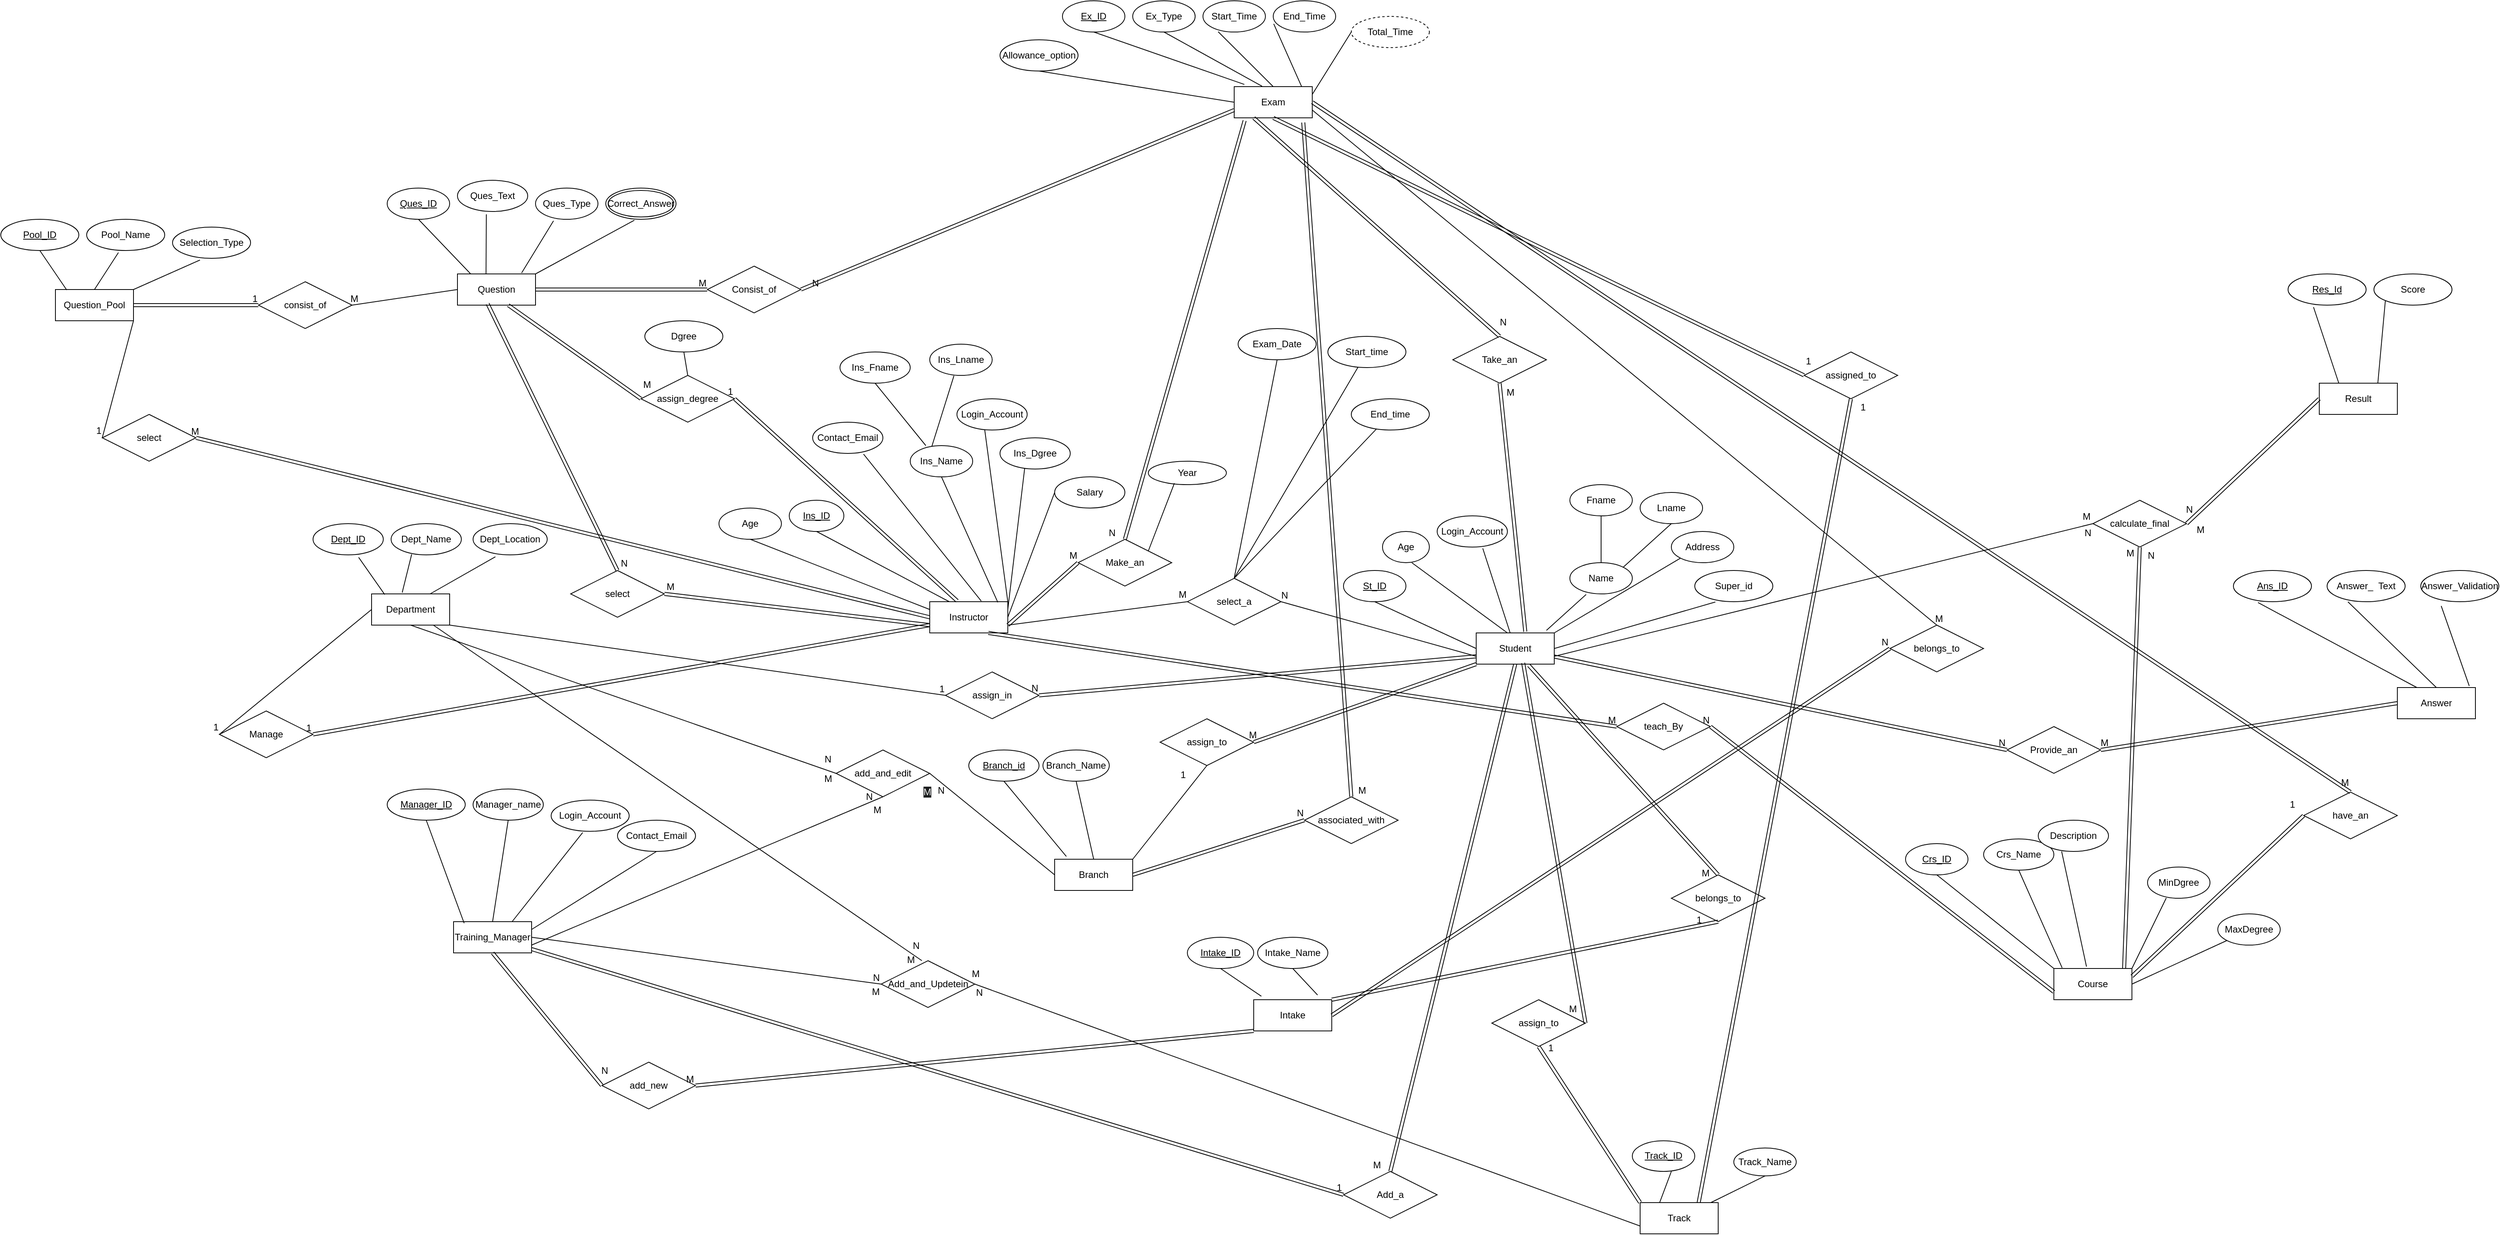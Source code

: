 <mxfile version="24.2.5" type="device" pages="2">
  <diagram id="R2lEEEUBdFMjLlhIrx00" name="Page-1">
    <mxGraphModel dx="3929" dy="1933" grid="1" gridSize="10" guides="1" tooltips="1" connect="1" arrows="1" fold="1" page="1" pageScale="1" pageWidth="850" pageHeight="1100" math="0" shadow="0" extFonts="Permanent Marker^https://fonts.googleapis.com/css?family=Permanent+Marker">
      <root>
        <mxCell id="0" />
        <mxCell id="1" parent="0" />
        <mxCell id="hbATpXnq9aw3OvOsap_A-1" value="Student" style="whiteSpace=wrap;html=1;align=center;" vertex="1" parent="1">
          <mxGeometry x="-90" y="280" width="100" height="40" as="geometry" />
        </mxCell>
        <mxCell id="hbATpXnq9aw3OvOsap_A-2" value="St_ID" style="ellipse;whiteSpace=wrap;html=1;align=center;fontStyle=4;" vertex="1" parent="1">
          <mxGeometry x="-260" y="200" width="80" height="40" as="geometry" />
        </mxCell>
        <mxCell id="hbATpXnq9aw3OvOsap_A-3" value="Name" style="ellipse;whiteSpace=wrap;html=1;align=center;" vertex="1" parent="1">
          <mxGeometry x="30" y="190" width="80" height="40" as="geometry" />
        </mxCell>
        <mxCell id="hbATpXnq9aw3OvOsap_A-4" value="Fname" style="ellipse;whiteSpace=wrap;html=1;align=center;" vertex="1" parent="1">
          <mxGeometry x="30" y="90" width="80" height="40" as="geometry" />
        </mxCell>
        <mxCell id="hbATpXnq9aw3OvOsap_A-5" value="Lname" style="ellipse;whiteSpace=wrap;html=1;align=center;" vertex="1" parent="1">
          <mxGeometry x="120" y="100" width="80" height="40" as="geometry" />
        </mxCell>
        <mxCell id="hbATpXnq9aw3OvOsap_A-6" value="" style="endArrow=none;html=1;rounded=0;entryX=0.5;entryY=1;entryDx=0;entryDy=0;exitX=1;exitY=0;exitDx=0;exitDy=0;" edge="1" parent="1" source="hbATpXnq9aw3OvOsap_A-3" target="hbATpXnq9aw3OvOsap_A-5">
          <mxGeometry width="50" height="50" relative="1" as="geometry">
            <mxPoint x="400" y="350" as="sourcePoint" />
            <mxPoint x="450" y="300" as="targetPoint" />
          </mxGeometry>
        </mxCell>
        <mxCell id="hbATpXnq9aw3OvOsap_A-7" value="" style="endArrow=none;html=1;rounded=0;entryX=0.5;entryY=1;entryDx=0;entryDy=0;exitX=0.5;exitY=0;exitDx=0;exitDy=0;" edge="1" parent="1" source="hbATpXnq9aw3OvOsap_A-3" target="hbATpXnq9aw3OvOsap_A-4">
          <mxGeometry width="50" height="50" relative="1" as="geometry">
            <mxPoint y="190" as="sourcePoint" />
            <mxPoint x="450" y="300" as="targetPoint" />
          </mxGeometry>
        </mxCell>
        <mxCell id="hbATpXnq9aw3OvOsap_A-8" value="" style="endArrow=none;html=1;rounded=0;entryX=0.26;entryY=1.02;entryDx=0;entryDy=0;exitX=0.9;exitY=-0.08;exitDx=0;exitDy=0;exitPerimeter=0;entryPerimeter=0;" edge="1" parent="1" source="hbATpXnq9aw3OvOsap_A-1" target="hbATpXnq9aw3OvOsap_A-3">
          <mxGeometry width="50" height="50" relative="1" as="geometry">
            <mxPoint x="400" y="350" as="sourcePoint" />
            <mxPoint x="450" y="300" as="targetPoint" />
          </mxGeometry>
        </mxCell>
        <mxCell id="hbATpXnq9aw3OvOsap_A-10" value="Address" style="ellipse;whiteSpace=wrap;html=1;align=center;" vertex="1" parent="1">
          <mxGeometry x="160" y="150" width="80" height="40" as="geometry" />
        </mxCell>
        <mxCell id="hbATpXnq9aw3OvOsap_A-11" value="Login_Account" style="ellipse;whiteSpace=wrap;html=1;align=center;" vertex="1" parent="1">
          <mxGeometry x="-140" y="130" width="90" height="40" as="geometry" />
        </mxCell>
        <mxCell id="hbATpXnq9aw3OvOsap_A-12" value="Age" style="ellipse;whiteSpace=wrap;html=1;align=center;" vertex="1" parent="1">
          <mxGeometry x="-210" y="150" width="60" height="40" as="geometry" />
        </mxCell>
        <mxCell id="hbATpXnq9aw3OvOsap_A-13" value="Super_id" style="ellipse;whiteSpace=wrap;html=1;align=center;" vertex="1" parent="1">
          <mxGeometry x="190" y="200" width="100" height="40" as="geometry" />
        </mxCell>
        <mxCell id="hbATpXnq9aw3OvOsap_A-14" value="" style="endArrow=none;html=1;rounded=0;entryX=0;entryY=1;entryDx=0;entryDy=0;exitX=1;exitY=0;exitDx=0;exitDy=0;" edge="1" parent="1" source="hbATpXnq9aw3OvOsap_A-1" target="hbATpXnq9aw3OvOsap_A-10">
          <mxGeometry width="50" height="50" relative="1" as="geometry">
            <mxPoint x="100" y="350" as="sourcePoint" />
            <mxPoint x="150" y="300" as="targetPoint" />
          </mxGeometry>
        </mxCell>
        <mxCell id="hbATpXnq9aw3OvOsap_A-15" value="" style="endArrow=none;html=1;rounded=0;entryX=0.264;entryY=1.01;entryDx=0;entryDy=0;entryPerimeter=0;exitX=1;exitY=0.5;exitDx=0;exitDy=0;" edge="1" parent="1" source="hbATpXnq9aw3OvOsap_A-1" target="hbATpXnq9aw3OvOsap_A-13">
          <mxGeometry width="50" height="50" relative="1" as="geometry">
            <mxPoint x="100" y="350" as="sourcePoint" />
            <mxPoint x="150" y="300" as="targetPoint" />
          </mxGeometry>
        </mxCell>
        <mxCell id="hbATpXnq9aw3OvOsap_A-16" value="" style="endArrow=none;html=1;rounded=0;entryX=0.649;entryY=1.04;entryDx=0;entryDy=0;entryPerimeter=0;" edge="1" parent="1" source="hbATpXnq9aw3OvOsap_A-1" target="hbATpXnq9aw3OvOsap_A-11">
          <mxGeometry width="50" height="50" relative="1" as="geometry">
            <mxPoint x="100" y="350" as="sourcePoint" />
            <mxPoint x="150" y="300" as="targetPoint" />
          </mxGeometry>
        </mxCell>
        <mxCell id="hbATpXnq9aw3OvOsap_A-17" value="" style="endArrow=none;html=1;rounded=0;entryX=0.625;entryY=1;entryDx=0;entryDy=0;entryPerimeter=0;" edge="1" parent="1" target="hbATpXnq9aw3OvOsap_A-12">
          <mxGeometry width="50" height="50" relative="1" as="geometry">
            <mxPoint x="-50" y="280" as="sourcePoint" />
            <mxPoint x="150" y="300" as="targetPoint" />
          </mxGeometry>
        </mxCell>
        <mxCell id="hbATpXnq9aw3OvOsap_A-18" value="" style="endArrow=none;html=1;rounded=0;entryX=0.5;entryY=1;entryDx=0;entryDy=0;exitX=0;exitY=0.5;exitDx=0;exitDy=0;" edge="1" parent="1" source="hbATpXnq9aw3OvOsap_A-1" target="hbATpXnq9aw3OvOsap_A-2">
          <mxGeometry width="50" height="50" relative="1" as="geometry">
            <mxPoint x="100" y="350" as="sourcePoint" />
            <mxPoint x="150" y="300" as="targetPoint" />
          </mxGeometry>
        </mxCell>
        <mxCell id="hbATpXnq9aw3OvOsap_A-19" value="Instructor" style="whiteSpace=wrap;html=1;align=center;" vertex="1" parent="1">
          <mxGeometry x="-790" y="240" width="100" height="40" as="geometry" />
        </mxCell>
        <mxCell id="hbATpXnq9aw3OvOsap_A-21" value="Ins_ID" style="ellipse;whiteSpace=wrap;html=1;align=center;fontStyle=4;" vertex="1" parent="1">
          <mxGeometry x="-970" y="110" width="70" height="40" as="geometry" />
        </mxCell>
        <mxCell id="hbATpXnq9aw3OvOsap_A-22" value="Ins_Name" style="ellipse;whiteSpace=wrap;html=1;align=center;" vertex="1" parent="1">
          <mxGeometry x="-815" y="40" width="80" height="40" as="geometry" />
        </mxCell>
        <mxCell id="hbATpXnq9aw3OvOsap_A-23" value="Ins_Fname" style="ellipse;whiteSpace=wrap;html=1;align=center;" vertex="1" parent="1">
          <mxGeometry x="-905" y="-80" width="90" height="40" as="geometry" />
        </mxCell>
        <mxCell id="hbATpXnq9aw3OvOsap_A-24" value="" style="endArrow=none;html=1;rounded=0;entryX=0.5;entryY=1;entryDx=0;entryDy=0;exitX=0.25;exitY=0;exitDx=0;exitDy=0;exitPerimeter=0;" edge="1" parent="1" source="hbATpXnq9aw3OvOsap_A-22" target="hbATpXnq9aw3OvOsap_A-23">
          <mxGeometry width="50" height="50" relative="1" as="geometry">
            <mxPoint x="-705" y="160" as="sourcePoint" />
            <mxPoint x="-360" y="220" as="targetPoint" />
          </mxGeometry>
        </mxCell>
        <mxCell id="hbATpXnq9aw3OvOsap_A-25" value="Ins_Lname" style="ellipse;whiteSpace=wrap;html=1;align=center;" vertex="1" parent="1">
          <mxGeometry x="-790" y="-90" width="80" height="40" as="geometry" />
        </mxCell>
        <mxCell id="hbATpXnq9aw3OvOsap_A-26" value="" style="endArrow=none;html=1;rounded=0;entryX=0.388;entryY=1.01;entryDx=0;entryDy=0;exitX=0.345;exitY=0.032;exitDx=0;exitDy=0;exitPerimeter=0;entryPerimeter=0;" edge="1" parent="1" source="hbATpXnq9aw3OvOsap_A-22" target="hbATpXnq9aw3OvOsap_A-25">
          <mxGeometry width="50" height="50" relative="1" as="geometry">
            <mxPoint x="-410" y="270" as="sourcePoint" />
            <mxPoint x="-360" y="220" as="targetPoint" />
          </mxGeometry>
        </mxCell>
        <mxCell id="hbATpXnq9aw3OvOsap_A-27" value="" style="endArrow=none;html=1;rounded=0;entryX=0.5;entryY=1;entryDx=0;entryDy=0;exitX=0.872;exitY=0.02;exitDx=0;exitDy=0;exitPerimeter=0;" edge="1" parent="1" source="hbATpXnq9aw3OvOsap_A-19" target="hbATpXnq9aw3OvOsap_A-22">
          <mxGeometry width="50" height="50" relative="1" as="geometry">
            <mxPoint x="-410" y="270" as="sourcePoint" />
            <mxPoint x="-360" y="220" as="targetPoint" />
          </mxGeometry>
        </mxCell>
        <mxCell id="hbATpXnq9aw3OvOsap_A-28" value="" style="endArrow=none;html=1;rounded=0;entryX=0.5;entryY=1;entryDx=0;entryDy=0;exitX=0.25;exitY=0;exitDx=0;exitDy=0;" edge="1" parent="1" source="hbATpXnq9aw3OvOsap_A-19" target="hbATpXnq9aw3OvOsap_A-21">
          <mxGeometry width="50" height="50" relative="1" as="geometry">
            <mxPoint x="-410" y="270" as="sourcePoint" />
            <mxPoint x="-360" y="220" as="targetPoint" />
          </mxGeometry>
        </mxCell>
        <mxCell id="hbATpXnq9aw3OvOsap_A-29" value="Login_Account" style="ellipse;whiteSpace=wrap;html=1;align=center;" vertex="1" parent="1">
          <mxGeometry x="-755.17" y="-20" width="90" height="40" as="geometry" />
        </mxCell>
        <mxCell id="hbATpXnq9aw3OvOsap_A-30" value="Ins_Dgree" style="ellipse;whiteSpace=wrap;html=1;align=center;" vertex="1" parent="1">
          <mxGeometry x="-700" y="30" width="90" height="40" as="geometry" />
        </mxCell>
        <mxCell id="hbATpXnq9aw3OvOsap_A-31" value="" style="endArrow=none;html=1;rounded=0;entryX=0.351;entryY=0.98;entryDx=0;entryDy=0;entryPerimeter=0;exitX=1;exitY=0.25;exitDx=0;exitDy=0;" edge="1" parent="1" source="hbATpXnq9aw3OvOsap_A-19" target="hbATpXnq9aw3OvOsap_A-30">
          <mxGeometry width="50" height="50" relative="1" as="geometry">
            <mxPoint x="-410" y="270" as="sourcePoint" />
            <mxPoint x="-360" y="220" as="targetPoint" />
          </mxGeometry>
        </mxCell>
        <mxCell id="hbATpXnq9aw3OvOsap_A-32" value="" style="endArrow=none;html=1;rounded=0;entryX=0.396;entryY=1;entryDx=0;entryDy=0;entryPerimeter=0;exitX=1;exitY=0;exitDx=0;exitDy=0;" edge="1" parent="1" source="hbATpXnq9aw3OvOsap_A-19" target="hbATpXnq9aw3OvOsap_A-29">
          <mxGeometry width="50" height="50" relative="1" as="geometry">
            <mxPoint x="-410" y="270" as="sourcePoint" />
            <mxPoint x="-360" y="220" as="targetPoint" />
          </mxGeometry>
        </mxCell>
        <mxCell id="hbATpXnq9aw3OvOsap_A-33" value="Contact_Email" style="ellipse;whiteSpace=wrap;html=1;align=center;" vertex="1" parent="1">
          <mxGeometry x="-940" y="10" width="90" height="40" as="geometry" />
        </mxCell>
        <mxCell id="hbATpXnq9aw3OvOsap_A-34" value="" style="endArrow=none;html=1;rounded=0;entryX=0.724;entryY=1.02;entryDx=0;entryDy=0;entryPerimeter=0;exitX=0.66;exitY=-0.02;exitDx=0;exitDy=0;exitPerimeter=0;" edge="1" parent="1" source="hbATpXnq9aw3OvOsap_A-19" target="hbATpXnq9aw3OvOsap_A-33">
          <mxGeometry width="50" height="50" relative="1" as="geometry">
            <mxPoint x="-530" y="270" as="sourcePoint" />
            <mxPoint x="-480" y="220" as="targetPoint" />
          </mxGeometry>
        </mxCell>
        <mxCell id="hbATpXnq9aw3OvOsap_A-37" value="Salary" style="ellipse;whiteSpace=wrap;html=1;align=center;" vertex="1" parent="1">
          <mxGeometry x="-630" y="80" width="90" height="40" as="geometry" />
        </mxCell>
        <mxCell id="hbATpXnq9aw3OvOsap_A-38" value="" style="endArrow=none;html=1;rounded=0;exitX=1;exitY=0.5;exitDx=0;exitDy=0;entryX=0;entryY=0.5;entryDx=0;entryDy=0;" edge="1" parent="1" source="hbATpXnq9aw3OvOsap_A-19" target="hbATpXnq9aw3OvOsap_A-37">
          <mxGeometry width="50" height="50" relative="1" as="geometry">
            <mxPoint x="-530" y="270" as="sourcePoint" />
            <mxPoint x="-480" y="220" as="targetPoint" />
          </mxGeometry>
        </mxCell>
        <mxCell id="hbATpXnq9aw3OvOsap_A-39" value="Age" style="ellipse;whiteSpace=wrap;html=1;align=center;" vertex="1" parent="1">
          <mxGeometry x="-1060" y="120" width="80" height="40" as="geometry" />
        </mxCell>
        <mxCell id="hbATpXnq9aw3OvOsap_A-42" value="" style="endArrow=none;html=1;rounded=0;entryX=0.5;entryY=1;entryDx=0;entryDy=0;exitX=0;exitY=0.25;exitDx=0;exitDy=0;" edge="1" parent="1" source="hbATpXnq9aw3OvOsap_A-19" target="hbATpXnq9aw3OvOsap_A-39">
          <mxGeometry width="50" height="50" relative="1" as="geometry">
            <mxPoint x="-530" y="270" as="sourcePoint" />
            <mxPoint x="-480" y="220" as="targetPoint" />
          </mxGeometry>
        </mxCell>
        <mxCell id="hbATpXnq9aw3OvOsap_A-43" value="Training_Manager" style="whiteSpace=wrap;html=1;align=center;" vertex="1" parent="1">
          <mxGeometry x="-1400" y="650" width="100" height="40" as="geometry" />
        </mxCell>
        <mxCell id="hbATpXnq9aw3OvOsap_A-45" value="Manager_name" style="ellipse;whiteSpace=wrap;html=1;align=center;" vertex="1" parent="1">
          <mxGeometry x="-1375" y="480" width="90" height="40" as="geometry" />
        </mxCell>
        <mxCell id="hbATpXnq9aw3OvOsap_A-46" value="Manager_ID" style="ellipse;whiteSpace=wrap;html=1;align=center;fontStyle=4;" vertex="1" parent="1">
          <mxGeometry x="-1485" y="480" width="100" height="40" as="geometry" />
        </mxCell>
        <mxCell id="hbATpXnq9aw3OvOsap_A-47" value="" style="endArrow=none;html=1;rounded=0;exitX=0.5;exitY=1;exitDx=0;exitDy=0;entryX=0.136;entryY=0.05;entryDx=0;entryDy=0;entryPerimeter=0;" edge="1" parent="1" source="hbATpXnq9aw3OvOsap_A-46" target="hbATpXnq9aw3OvOsap_A-43">
          <mxGeometry width="50" height="50" relative="1" as="geometry">
            <mxPoint x="-810" y="530" as="sourcePoint" />
            <mxPoint x="-760" y="480" as="targetPoint" />
          </mxGeometry>
        </mxCell>
        <mxCell id="hbATpXnq9aw3OvOsap_A-48" value="" style="endArrow=none;html=1;rounded=0;entryX=0.5;entryY=1;entryDx=0;entryDy=0;exitX=0.5;exitY=0;exitDx=0;exitDy=0;" edge="1" parent="1" source="hbATpXnq9aw3OvOsap_A-43" target="hbATpXnq9aw3OvOsap_A-45">
          <mxGeometry width="50" height="50" relative="1" as="geometry">
            <mxPoint x="-810" y="530" as="sourcePoint" />
            <mxPoint x="-760" y="480" as="targetPoint" />
          </mxGeometry>
        </mxCell>
        <mxCell id="hbATpXnq9aw3OvOsap_A-49" value="Login_Account" style="ellipse;whiteSpace=wrap;html=1;align=center;" vertex="1" parent="1">
          <mxGeometry x="-1275" y="494.21" width="100" height="40" as="geometry" />
        </mxCell>
        <mxCell id="hbATpXnq9aw3OvOsap_A-50" value="Contact_Email" style="ellipse;whiteSpace=wrap;html=1;align=center;" vertex="1" parent="1">
          <mxGeometry x="-1190" y="520" width="100" height="40" as="geometry" />
        </mxCell>
        <mxCell id="hbATpXnq9aw3OvOsap_A-51" value="" style="endArrow=none;html=1;rounded=0;entryX=0.404;entryY=1.04;entryDx=0;entryDy=0;entryPerimeter=0;exitX=0.75;exitY=0;exitDx=0;exitDy=0;" edge="1" parent="1" source="hbATpXnq9aw3OvOsap_A-43" target="hbATpXnq9aw3OvOsap_A-49">
          <mxGeometry width="50" height="50" relative="1" as="geometry">
            <mxPoint x="-810" y="530" as="sourcePoint" />
            <mxPoint x="-760" y="480" as="targetPoint" />
          </mxGeometry>
        </mxCell>
        <mxCell id="hbATpXnq9aw3OvOsap_A-52" value="" style="endArrow=none;html=1;rounded=0;entryX=0.5;entryY=1;entryDx=0;entryDy=0;exitX=1;exitY=0.25;exitDx=0;exitDy=0;" edge="1" parent="1" source="hbATpXnq9aw3OvOsap_A-43" target="hbATpXnq9aw3OvOsap_A-50">
          <mxGeometry width="50" height="50" relative="1" as="geometry">
            <mxPoint x="-810" y="530" as="sourcePoint" />
            <mxPoint x="-760" y="480" as="targetPoint" />
          </mxGeometry>
        </mxCell>
        <mxCell id="hbATpXnq9aw3OvOsap_A-54" value="Course" style="whiteSpace=wrap;html=1;align=center;" vertex="1" parent="1">
          <mxGeometry x="650" y="710" width="100" height="40" as="geometry" />
        </mxCell>
        <mxCell id="hbATpXnq9aw3OvOsap_A-55" value="Crs_ID" style="ellipse;whiteSpace=wrap;html=1;align=center;fontStyle=4;" vertex="1" parent="1">
          <mxGeometry x="460" y="550" width="80" height="40" as="geometry" />
        </mxCell>
        <mxCell id="hbATpXnq9aw3OvOsap_A-56" value="Crs_Name" style="ellipse;whiteSpace=wrap;html=1;align=center;" vertex="1" parent="1">
          <mxGeometry x="560" y="543.99" width="90" height="40" as="geometry" />
        </mxCell>
        <mxCell id="hbATpXnq9aw3OvOsap_A-57" value="Description" style="ellipse;whiteSpace=wrap;html=1;align=center;" vertex="1" parent="1">
          <mxGeometry x="630" y="520" width="90" height="40" as="geometry" />
        </mxCell>
        <mxCell id="hbATpXnq9aw3OvOsap_A-58" value="MinDgree" style="ellipse;whiteSpace=wrap;html=1;align=center;" vertex="1" parent="1">
          <mxGeometry x="770" y="580" width="80" height="40" as="geometry" />
        </mxCell>
        <mxCell id="hbATpXnq9aw3OvOsap_A-59" value="MaxDegree" style="ellipse;whiteSpace=wrap;html=1;align=center;" vertex="1" parent="1">
          <mxGeometry x="860" y="640" width="80" height="40" as="geometry" />
        </mxCell>
        <mxCell id="hbATpXnq9aw3OvOsap_A-60" value="" style="endArrow=none;html=1;rounded=0;entryX=0.5;entryY=1;entryDx=0;entryDy=0;exitX=0;exitY=0;exitDx=0;exitDy=0;" edge="1" parent="1" source="hbATpXnq9aw3OvOsap_A-54" target="hbATpXnq9aw3OvOsap_A-55">
          <mxGeometry width="50" height="50" relative="1" as="geometry">
            <mxPoint x="790" y="770" as="sourcePoint" />
            <mxPoint x="840" y="720" as="targetPoint" />
          </mxGeometry>
        </mxCell>
        <mxCell id="hbATpXnq9aw3OvOsap_A-61" value="" style="endArrow=none;html=1;rounded=0;entryX=0.5;entryY=1;entryDx=0;entryDy=0;exitX=0.106;exitY=-0.02;exitDx=0;exitDy=0;exitPerimeter=0;" edge="1" parent="1" source="hbATpXnq9aw3OvOsap_A-54" target="hbATpXnq9aw3OvOsap_A-56">
          <mxGeometry width="50" height="50" relative="1" as="geometry">
            <mxPoint x="790" y="770" as="sourcePoint" />
            <mxPoint x="609.97" y="640" as="targetPoint" />
          </mxGeometry>
        </mxCell>
        <mxCell id="hbATpXnq9aw3OvOsap_A-62" value="" style="endArrow=none;html=1;rounded=0;entryX=0.333;entryY=1;entryDx=0;entryDy=0;entryPerimeter=0;exitX=0.418;exitY=-0.06;exitDx=0;exitDy=0;exitPerimeter=0;" edge="1" parent="1" source="hbATpXnq9aw3OvOsap_A-54" target="hbATpXnq9aw3OvOsap_A-57">
          <mxGeometry width="50" height="50" relative="1" as="geometry">
            <mxPoint x="790" y="770" as="sourcePoint" />
            <mxPoint x="840" y="720" as="targetPoint" />
          </mxGeometry>
        </mxCell>
        <mxCell id="hbATpXnq9aw3OvOsap_A-63" value="" style="endArrow=none;html=1;rounded=0;entryX=0.3;entryY=0.99;entryDx=0;entryDy=0;entryPerimeter=0;exitX=1;exitY=0;exitDx=0;exitDy=0;" edge="1" parent="1" source="hbATpXnq9aw3OvOsap_A-54" target="hbATpXnq9aw3OvOsap_A-58">
          <mxGeometry width="50" height="50" relative="1" as="geometry">
            <mxPoint x="790" y="770" as="sourcePoint" />
            <mxPoint x="840" y="720" as="targetPoint" />
          </mxGeometry>
        </mxCell>
        <mxCell id="hbATpXnq9aw3OvOsap_A-64" value="" style="endArrow=none;html=1;rounded=0;entryX=0;entryY=1;entryDx=0;entryDy=0;exitX=1;exitY=0.5;exitDx=0;exitDy=0;" edge="1" parent="1" source="hbATpXnq9aw3OvOsap_A-54" target="hbATpXnq9aw3OvOsap_A-59">
          <mxGeometry width="50" height="50" relative="1" as="geometry">
            <mxPoint x="790" y="770" as="sourcePoint" />
            <mxPoint x="840" y="720" as="targetPoint" />
          </mxGeometry>
        </mxCell>
        <mxCell id="hbATpXnq9aw3OvOsap_A-65" value="Department" style="whiteSpace=wrap;html=1;align=center;" vertex="1" parent="1">
          <mxGeometry x="-1505" y="230" width="100" height="40" as="geometry" />
        </mxCell>
        <mxCell id="hbATpXnq9aw3OvOsap_A-66" value="Dept_Name" style="ellipse;whiteSpace=wrap;html=1;align=center;" vertex="1" parent="1">
          <mxGeometry x="-1480" y="140" width="90" height="40" as="geometry" />
        </mxCell>
        <mxCell id="hbATpXnq9aw3OvOsap_A-67" value="Dept_ID" style="ellipse;whiteSpace=wrap;html=1;align=center;fontStyle=4;" vertex="1" parent="1">
          <mxGeometry x="-1580" y="140" width="90" height="40" as="geometry" />
        </mxCell>
        <mxCell id="hbATpXnq9aw3OvOsap_A-68" value="Dept_Location" style="ellipse;whiteSpace=wrap;html=1;align=center;" vertex="1" parent="1">
          <mxGeometry x="-1375" y="140" width="95" height="40" as="geometry" />
        </mxCell>
        <mxCell id="hbATpXnq9aw3OvOsap_A-69" value="" style="endArrow=none;html=1;rounded=0;entryX=0.649;entryY=1.08;entryDx=0;entryDy=0;entryPerimeter=0;exitX=0.168;exitY=0.02;exitDx=0;exitDy=0;exitPerimeter=0;" edge="1" parent="1" source="hbATpXnq9aw3OvOsap_A-65" target="hbATpXnq9aw3OvOsap_A-67">
          <mxGeometry width="50" height="50" relative="1" as="geometry">
            <mxPoint x="-1160" y="360" as="sourcePoint" />
            <mxPoint x="-1110" y="310" as="targetPoint" />
          </mxGeometry>
        </mxCell>
        <mxCell id="hbATpXnq9aw3OvOsap_A-70" value="" style="endArrow=none;html=1;rounded=0;entryX=0.293;entryY=0.98;entryDx=0;entryDy=0;entryPerimeter=0;exitX=0.392;exitY=-0.04;exitDx=0;exitDy=0;exitPerimeter=0;" edge="1" parent="1" source="hbATpXnq9aw3OvOsap_A-65" target="hbATpXnq9aw3OvOsap_A-66">
          <mxGeometry width="50" height="50" relative="1" as="geometry">
            <mxPoint x="-1460" y="230" as="sourcePoint" />
            <mxPoint x="-1110" y="310" as="targetPoint" />
          </mxGeometry>
        </mxCell>
        <mxCell id="hbATpXnq9aw3OvOsap_A-71" value="" style="endArrow=none;html=1;rounded=0;entryX=0.301;entryY=1.06;entryDx=0;entryDy=0;entryPerimeter=0;exitX=0.75;exitY=0;exitDx=0;exitDy=0;" edge="1" parent="1" source="hbATpXnq9aw3OvOsap_A-65" target="hbATpXnq9aw3OvOsap_A-68">
          <mxGeometry width="50" height="50" relative="1" as="geometry">
            <mxPoint x="-1160" y="360" as="sourcePoint" />
            <mxPoint x="-1110" y="310" as="targetPoint" />
          </mxGeometry>
        </mxCell>
        <mxCell id="hbATpXnq9aw3OvOsap_A-72" value="Manage" style="shape=rhombus;perimeter=rhombusPerimeter;whiteSpace=wrap;html=1;align=center;" vertex="1" parent="1">
          <mxGeometry x="-1700" y="380" width="120" height="60" as="geometry" />
        </mxCell>
        <mxCell id="hbATpXnq9aw3OvOsap_A-75" value="" style="endArrow=none;html=1;rounded=0;exitX=0;exitY=0.5;exitDx=0;exitDy=0;entryX=0;entryY=0.5;entryDx=0;entryDy=0;" edge="1" parent="1" source="hbATpXnq9aw3OvOsap_A-65" target="hbATpXnq9aw3OvOsap_A-72">
          <mxGeometry relative="1" as="geometry">
            <mxPoint x="-1210" y="340" as="sourcePoint" />
            <mxPoint x="-1050" y="340" as="targetPoint" />
          </mxGeometry>
        </mxCell>
        <mxCell id="hbATpXnq9aw3OvOsap_A-76" value="1" style="resizable=0;html=1;whiteSpace=wrap;align=right;verticalAlign=bottom;" connectable="0" vertex="1" parent="hbATpXnq9aw3OvOsap_A-75">
          <mxGeometry x="1" relative="1" as="geometry" />
        </mxCell>
        <mxCell id="hbATpXnq9aw3OvOsap_A-79" value="" style="shape=link;html=1;rounded=0;entryX=1;entryY=0.5;entryDx=0;entryDy=0;exitX=0;exitY=0.75;exitDx=0;exitDy=0;" edge="1" parent="1" source="hbATpXnq9aw3OvOsap_A-19" target="hbATpXnq9aw3OvOsap_A-72">
          <mxGeometry relative="1" as="geometry">
            <mxPoint x="-1210" y="340" as="sourcePoint" />
            <mxPoint x="-1050" y="340" as="targetPoint" />
          </mxGeometry>
        </mxCell>
        <mxCell id="hbATpXnq9aw3OvOsap_A-80" value="1" style="resizable=0;html=1;whiteSpace=wrap;align=right;verticalAlign=bottom;" connectable="0" vertex="1" parent="hbATpXnq9aw3OvOsap_A-79">
          <mxGeometry x="1" relative="1" as="geometry" />
        </mxCell>
        <mxCell id="hbATpXnq9aw3OvOsap_A-81" value="assign_in" style="shape=rhombus;perimeter=rhombusPerimeter;whiteSpace=wrap;html=1;align=center;" vertex="1" parent="1">
          <mxGeometry x="-770" y="330" width="120" height="60" as="geometry" />
        </mxCell>
        <mxCell id="hbATpXnq9aw3OvOsap_A-82" value="" style="shape=link;html=1;rounded=0;entryX=1;entryY=0.5;entryDx=0;entryDy=0;exitX=0;exitY=0.75;exitDx=0;exitDy=0;" edge="1" parent="1" source="hbATpXnq9aw3OvOsap_A-1" target="hbATpXnq9aw3OvOsap_A-81">
          <mxGeometry relative="1" as="geometry">
            <mxPoint x="-520" y="130" as="sourcePoint" />
            <mxPoint x="-360" y="130" as="targetPoint" />
          </mxGeometry>
        </mxCell>
        <mxCell id="hbATpXnq9aw3OvOsap_A-83" value="N" style="resizable=0;html=1;whiteSpace=wrap;align=right;verticalAlign=bottom;" connectable="0" vertex="1" parent="hbATpXnq9aw3OvOsap_A-82">
          <mxGeometry x="1" relative="1" as="geometry" />
        </mxCell>
        <mxCell id="hbATpXnq9aw3OvOsap_A-84" value="" style="endArrow=none;html=1;rounded=0;entryX=0;entryY=0.5;entryDx=0;entryDy=0;exitX=1;exitY=1;exitDx=0;exitDy=0;" edge="1" parent="1" source="hbATpXnq9aw3OvOsap_A-65" target="hbATpXnq9aw3OvOsap_A-81">
          <mxGeometry relative="1" as="geometry">
            <mxPoint x="-520" y="130" as="sourcePoint" />
            <mxPoint x="-360" y="130" as="targetPoint" />
          </mxGeometry>
        </mxCell>
        <mxCell id="hbATpXnq9aw3OvOsap_A-85" value="1" style="resizable=0;html=1;whiteSpace=wrap;align=right;verticalAlign=bottom;" connectable="0" vertex="1" parent="hbATpXnq9aw3OvOsap_A-84">
          <mxGeometry x="1" relative="1" as="geometry" />
        </mxCell>
        <mxCell id="hbATpXnq9aw3OvOsap_A-86" value="teach_By" style="shape=rhombus;perimeter=rhombusPerimeter;whiteSpace=wrap;html=1;align=center;" vertex="1" parent="1">
          <mxGeometry x="90" y="370" width="120" height="60" as="geometry" />
        </mxCell>
        <mxCell id="hbATpXnq9aw3OvOsap_A-87" value="" style="shape=link;html=1;rounded=0;entryX=1;entryY=0.5;entryDx=0;entryDy=0;exitX=0;exitY=0.75;exitDx=0;exitDy=0;" edge="1" parent="1" source="hbATpXnq9aw3OvOsap_A-54" target="hbATpXnq9aw3OvOsap_A-86">
          <mxGeometry relative="1" as="geometry">
            <mxPoint x="370" y="570" as="sourcePoint" />
            <mxPoint x="410" y="530" as="targetPoint" />
          </mxGeometry>
        </mxCell>
        <mxCell id="hbATpXnq9aw3OvOsap_A-88" value="N" style="resizable=0;html=1;whiteSpace=wrap;align=right;verticalAlign=bottom;" connectable="0" vertex="1" parent="hbATpXnq9aw3OvOsap_A-87">
          <mxGeometry x="1" relative="1" as="geometry" />
        </mxCell>
        <mxCell id="hbATpXnq9aw3OvOsap_A-92" value="" style="shape=link;html=1;rounded=0;entryX=0;entryY=0.5;entryDx=0;entryDy=0;exitX=0.75;exitY=1;exitDx=0;exitDy=0;" edge="1" parent="1" source="hbATpXnq9aw3OvOsap_A-19" target="hbATpXnq9aw3OvOsap_A-86">
          <mxGeometry relative="1" as="geometry">
            <mxPoint x="-190" y="530" as="sourcePoint" />
            <mxPoint x="-30" y="530" as="targetPoint" />
          </mxGeometry>
        </mxCell>
        <mxCell id="hbATpXnq9aw3OvOsap_A-93" value="M" style="resizable=0;html=1;whiteSpace=wrap;align=right;verticalAlign=bottom;" connectable="0" vertex="1" parent="hbATpXnq9aw3OvOsap_A-92">
          <mxGeometry x="1" relative="1" as="geometry" />
        </mxCell>
        <mxCell id="hbATpXnq9aw3OvOsap_A-95" value="Branch" style="whiteSpace=wrap;html=1;align=center;" vertex="1" parent="1">
          <mxGeometry x="-630" y="570" width="100" height="40" as="geometry" />
        </mxCell>
        <mxCell id="hbATpXnq9aw3OvOsap_A-96" value="Branch_Name" style="ellipse;whiteSpace=wrap;html=1;align=center;" vertex="1" parent="1">
          <mxGeometry x="-645" y="430.0" width="85" height="40" as="geometry" />
        </mxCell>
        <mxCell id="hbATpXnq9aw3OvOsap_A-97" value="Branch_id" style="ellipse;whiteSpace=wrap;html=1;align=center;fontStyle=4;" vertex="1" parent="1">
          <mxGeometry x="-740" y="430" width="90" height="40" as="geometry" />
        </mxCell>
        <mxCell id="hbATpXnq9aw3OvOsap_A-99" value="" style="endArrow=none;html=1;rounded=0;entryX=0.15;entryY=-0.09;entryDx=0;entryDy=0;entryPerimeter=0;exitX=0.5;exitY=1;exitDx=0;exitDy=0;" edge="1" parent="1" source="hbATpXnq9aw3OvOsap_A-97" target="hbATpXnq9aw3OvOsap_A-95">
          <mxGeometry width="50" height="50" relative="1" as="geometry">
            <mxPoint x="-700" y="680" as="sourcePoint" />
            <mxPoint x="-790" y="530" as="targetPoint" />
          </mxGeometry>
        </mxCell>
        <mxCell id="hbATpXnq9aw3OvOsap_A-100" value="" style="endArrow=none;html=1;rounded=0;entryX=0.5;entryY=1;entryDx=0;entryDy=0;exitX=0.5;exitY=0;exitDx=0;exitDy=0;" edge="1" parent="1" source="hbATpXnq9aw3OvOsap_A-95" target="hbATpXnq9aw3OvOsap_A-96">
          <mxGeometry width="50" height="50" relative="1" as="geometry">
            <mxPoint x="-840" y="580" as="sourcePoint" />
            <mxPoint x="-790" y="530" as="targetPoint" />
          </mxGeometry>
        </mxCell>
        <mxCell id="hbATpXnq9aw3OvOsap_A-101" value="add_and_edit" style="shape=rhombus;perimeter=rhombusPerimeter;whiteSpace=wrap;html=1;align=center;" vertex="1" parent="1">
          <mxGeometry x="-910" y="430" width="120" height="60" as="geometry" />
        </mxCell>
        <mxCell id="hbATpXnq9aw3OvOsap_A-102" value="" style="endArrow=none;html=1;rounded=0;exitX=0;exitY=0.5;exitDx=0;exitDy=0;entryX=0.5;entryY=1;entryDx=0;entryDy=0;" edge="1" parent="1" source="hbATpXnq9aw3OvOsap_A-101" target="hbATpXnq9aw3OvOsap_A-65">
          <mxGeometry relative="1" as="geometry">
            <mxPoint x="-1210" y="420" as="sourcePoint" />
            <mxPoint x="-1420" y="300" as="targetPoint" />
          </mxGeometry>
        </mxCell>
        <mxCell id="hbATpXnq9aw3OvOsap_A-103" value="N" style="resizable=0;html=1;whiteSpace=wrap;align=right;verticalAlign=bottom;" connectable="0" vertex="1" parent="hbATpXnq9aw3OvOsap_A-102">
          <mxGeometry x="1" relative="1" as="geometry">
            <mxPoint x="540" y="180" as="offset" />
          </mxGeometry>
        </mxCell>
        <mxCell id="hbATpXnq9aw3OvOsap_A-106" value="M" style="resizable=0;html=1;whiteSpace=wrap;align=right;verticalAlign=bottom;" connectable="0" vertex="1" parent="1">
          <mxGeometry x="-920.001" y="429.996" as="geometry">
            <mxPoint x="7" y="46" as="offset" />
          </mxGeometry>
        </mxCell>
        <mxCell id="hbATpXnq9aw3OvOsap_A-108" value="" style="endArrow=none;html=1;rounded=0;exitX=0;exitY=0.5;exitDx=0;exitDy=0;entryX=1;entryY=0.5;entryDx=0;entryDy=0;" edge="1" parent="1" source="hbATpXnq9aw3OvOsap_A-95" target="hbATpXnq9aw3OvOsap_A-101">
          <mxGeometry relative="1" as="geometry">
            <mxPoint x="-1210" y="420" as="sourcePoint" />
            <mxPoint x="-620" y="480" as="targetPoint" />
          </mxGeometry>
        </mxCell>
        <mxCell id="hbATpXnq9aw3OvOsap_A-109" value="N" style="resizable=0;html=1;whiteSpace=wrap;align=right;verticalAlign=bottom;" connectable="0" vertex="1" parent="hbATpXnq9aw3OvOsap_A-108">
          <mxGeometry x="1" relative="1" as="geometry">
            <mxPoint x="20" y="30" as="offset" />
          </mxGeometry>
        </mxCell>
        <mxCell id="hbATpXnq9aw3OvOsap_A-110" value="&lt;span style=&quot;color: rgb(240, 240, 240); font-family: Helvetica; font-size: 12px; font-style: normal; font-variant-ligatures: normal; font-variant-caps: normal; font-weight: 400; letter-spacing: normal; orphans: 2; text-align: right; text-indent: 0px; text-transform: none; widows: 2; word-spacing: 0px; -webkit-text-stroke-width: 0px; white-space: nowrap; background-color: rgb(27, 29, 30); text-decoration-thickness: initial; text-decoration-style: initial; text-decoration-color: initial; display: inline !important; float: none;&quot;&gt;M&lt;/span&gt;" style="text;whiteSpace=wrap;html=1;" vertex="1" parent="1">
          <mxGeometry x="-800" y="470" width="50" height="40" as="geometry" />
        </mxCell>
        <mxCell id="hbATpXnq9aw3OvOsap_A-111" value="" style="endArrow=none;html=1;rounded=0;entryX=0.5;entryY=1;entryDx=0;entryDy=0;exitX=1;exitY=0.75;exitDx=0;exitDy=0;" edge="1" parent="1" source="hbATpXnq9aw3OvOsap_A-43" target="hbATpXnq9aw3OvOsap_A-101">
          <mxGeometry relative="1" as="geometry">
            <mxPoint x="-1010" y="420" as="sourcePoint" />
            <mxPoint x="-850" y="420" as="targetPoint" />
          </mxGeometry>
        </mxCell>
        <mxCell id="hbATpXnq9aw3OvOsap_A-112" value="N" style="resizable=0;html=1;whiteSpace=wrap;align=right;verticalAlign=bottom;" connectable="0" vertex="1" parent="hbATpXnq9aw3OvOsap_A-111">
          <mxGeometry x="1" relative="1" as="geometry">
            <mxPoint x="-12" y="9" as="offset" />
          </mxGeometry>
        </mxCell>
        <mxCell id="hbATpXnq9aw3OvOsap_A-116" value="M" style="resizable=0;html=1;whiteSpace=wrap;align=right;verticalAlign=bottom;" connectable="0" vertex="1" parent="1">
          <mxGeometry x="-852.253" y="509.209" as="geometry">
            <mxPoint x="2" y="6" as="offset" />
          </mxGeometry>
        </mxCell>
        <mxCell id="hbATpXnq9aw3OvOsap_A-117" value="Track" style="whiteSpace=wrap;html=1;align=center;" vertex="1" parent="1">
          <mxGeometry x="120" y="1010" width="100" height="40" as="geometry" />
        </mxCell>
        <mxCell id="hbATpXnq9aw3OvOsap_A-120" value="Track_ID" style="ellipse;whiteSpace=wrap;html=1;align=center;fontStyle=4;" vertex="1" parent="1">
          <mxGeometry x="110" y="930.79" width="80" height="39.21" as="geometry" />
        </mxCell>
        <mxCell id="hbATpXnq9aw3OvOsap_A-122" value="Track_Name" style="ellipse;whiteSpace=wrap;html=1;align=center;" vertex="1" parent="1">
          <mxGeometry x="240" y="940.0" width="80" height="35.79" as="geometry" />
        </mxCell>
        <mxCell id="hbATpXnq9aw3OvOsap_A-124" value="" style="endArrow=none;html=1;rounded=0;entryX=0.5;entryY=1;entryDx=0;entryDy=0;" edge="1" parent="1" source="hbATpXnq9aw3OvOsap_A-117" target="hbATpXnq9aw3OvOsap_A-122">
          <mxGeometry width="50" height="50" relative="1" as="geometry">
            <mxPoint x="233" y="994" as="sourcePoint" />
            <mxPoint x="620" y="970" as="targetPoint" />
          </mxGeometry>
        </mxCell>
        <mxCell id="hbATpXnq9aw3OvOsap_A-125" value="" style="endArrow=none;html=1;rounded=0;exitX=0.25;exitY=0;exitDx=0;exitDy=0;" edge="1" parent="1" source="hbATpXnq9aw3OvOsap_A-117">
          <mxGeometry width="50" height="50" relative="1" as="geometry">
            <mxPoint x="570" y="1020" as="sourcePoint" />
            <mxPoint x="160" y="970" as="targetPoint" />
          </mxGeometry>
        </mxCell>
        <mxCell id="hbATpXnq9aw3OvOsap_A-126" value="Add_and_Updetein" style="shape=rhombus;perimeter=rhombusPerimeter;whiteSpace=wrap;html=1;align=center;" vertex="1" parent="1">
          <mxGeometry x="-852.25" y="700" width="120" height="60" as="geometry" />
        </mxCell>
        <mxCell id="hbATpXnq9aw3OvOsap_A-127" value="" style="endArrow=none;html=1;rounded=0;exitX=0.435;exitY=0;exitDx=0;exitDy=0;exitPerimeter=0;" edge="1" parent="1" source="hbATpXnq9aw3OvOsap_A-126" target="hbATpXnq9aw3OvOsap_A-65">
          <mxGeometry relative="1" as="geometry">
            <mxPoint x="-860" y="550" as="sourcePoint" />
            <mxPoint x="-700" y="550" as="targetPoint" />
          </mxGeometry>
        </mxCell>
        <mxCell id="hbATpXnq9aw3OvOsap_A-128" value="N" style="resizable=0;html=1;whiteSpace=wrap;align=right;verticalAlign=bottom;" connectable="0" vertex="1" parent="hbATpXnq9aw3OvOsap_A-127">
          <mxGeometry x="1" relative="1" as="geometry">
            <mxPoint x="625" y="420" as="offset" />
          </mxGeometry>
        </mxCell>
        <mxCell id="hbATpXnq9aw3OvOsap_A-129" value="M" style="resizable=0;html=1;whiteSpace=wrap;align=right;verticalAlign=bottom;" connectable="0" vertex="1" parent="1">
          <mxGeometry x="-774.999" y="700.004" as="geometry">
            <mxPoint x="-33" y="7" as="offset" />
          </mxGeometry>
        </mxCell>
        <mxCell id="hbATpXnq9aw3OvOsap_A-130" value="" style="endArrow=none;html=1;rounded=0;exitX=1;exitY=0.5;exitDx=0;exitDy=0;entryX=0;entryY=0.5;entryDx=0;entryDy=0;" edge="1" parent="1" source="hbATpXnq9aw3OvOsap_A-43" target="hbATpXnq9aw3OvOsap_A-126">
          <mxGeometry relative="1" as="geometry">
            <mxPoint x="-1270" y="550" as="sourcePoint" />
            <mxPoint x="-860" y="730" as="targetPoint" />
          </mxGeometry>
        </mxCell>
        <mxCell id="hbATpXnq9aw3OvOsap_A-131" value="N" style="resizable=0;html=1;whiteSpace=wrap;align=right;verticalAlign=bottom;" connectable="0" vertex="1" parent="hbATpXnq9aw3OvOsap_A-130">
          <mxGeometry x="1" relative="1" as="geometry">
            <mxPoint as="offset" />
          </mxGeometry>
        </mxCell>
        <mxCell id="hbATpXnq9aw3OvOsap_A-132" value="M" style="resizable=0;html=1;whiteSpace=wrap;align=right;verticalAlign=bottom;" connectable="0" vertex="1" parent="1">
          <mxGeometry x="-841.785" y="740.042" as="geometry">
            <mxPoint x="-11" y="8" as="offset" />
          </mxGeometry>
        </mxCell>
        <mxCell id="hbATpXnq9aw3OvOsap_A-133" value="" style="endArrow=none;html=1;rounded=0;entryX=1;entryY=0.5;entryDx=0;entryDy=0;exitX=0;exitY=0.75;exitDx=0;exitDy=0;" edge="1" parent="1" source="hbATpXnq9aw3OvOsap_A-117" target="hbATpXnq9aw3OvOsap_A-126">
          <mxGeometry relative="1" as="geometry">
            <mxPoint x="-750" y="550" as="sourcePoint" />
            <mxPoint x="-590" y="550" as="targetPoint" />
          </mxGeometry>
        </mxCell>
        <mxCell id="hbATpXnq9aw3OvOsap_A-134" value="N" style="resizable=0;html=1;whiteSpace=wrap;align=right;verticalAlign=bottom;" connectable="0" vertex="1" parent="hbATpXnq9aw3OvOsap_A-133">
          <mxGeometry x="1" relative="1" as="geometry">
            <mxPoint x="12" y="20" as="offset" />
          </mxGeometry>
        </mxCell>
        <mxCell id="hbATpXnq9aw3OvOsap_A-135" value="M" style="resizable=0;html=1;whiteSpace=wrap;align=right;verticalAlign=bottom;" connectable="0" vertex="1" parent="1">
          <mxGeometry x="-710.174" y="759.972" as="geometry">
            <mxPoint x="-14" y="-34" as="offset" />
          </mxGeometry>
        </mxCell>
        <mxCell id="hbATpXnq9aw3OvOsap_A-136" value="Intake" style="whiteSpace=wrap;html=1;align=center;" vertex="1" parent="1">
          <mxGeometry x="-375" y="750" width="100" height="40" as="geometry" />
        </mxCell>
        <mxCell id="hbATpXnq9aw3OvOsap_A-137" value="Intake_ID" style="ellipse;whiteSpace=wrap;html=1;align=center;fontStyle=4;" vertex="1" parent="1">
          <mxGeometry x="-460" y="670" width="85" height="40" as="geometry" />
        </mxCell>
        <mxCell id="hbATpXnq9aw3OvOsap_A-138" value="Intake_Name" style="ellipse;whiteSpace=wrap;html=1;align=center;" vertex="1" parent="1">
          <mxGeometry x="-370" y="670" width="90" height="40" as="geometry" />
        </mxCell>
        <mxCell id="hbATpXnq9aw3OvOsap_A-141" value="" style="endArrow=none;html=1;rounded=0;entryX=0.098;entryY=-0.11;entryDx=0;entryDy=0;entryPerimeter=0;exitX=0.5;exitY=1;exitDx=0;exitDy=0;" edge="1" parent="1" source="hbATpXnq9aw3OvOsap_A-137" target="hbATpXnq9aw3OvOsap_A-136">
          <mxGeometry width="50" height="50" relative="1" as="geometry">
            <mxPoint x="-300" y="580" as="sourcePoint" />
            <mxPoint x="-250" y="530" as="targetPoint" />
          </mxGeometry>
        </mxCell>
        <mxCell id="hbATpXnq9aw3OvOsap_A-142" value="" style="endArrow=none;html=1;rounded=0;entryX=0.818;entryY=-0.15;entryDx=0;entryDy=0;entryPerimeter=0;exitX=0.5;exitY=1;exitDx=0;exitDy=0;" edge="1" parent="1" source="hbATpXnq9aw3OvOsap_A-138" target="hbATpXnq9aw3OvOsap_A-136">
          <mxGeometry width="50" height="50" relative="1" as="geometry">
            <mxPoint x="-300" y="580" as="sourcePoint" />
            <mxPoint x="-250" y="530" as="targetPoint" />
          </mxGeometry>
        </mxCell>
        <mxCell id="hbATpXnq9aw3OvOsap_A-143" value="add_new" style="shape=rhombus;perimeter=rhombusPerimeter;whiteSpace=wrap;html=1;align=center;" vertex="1" parent="1">
          <mxGeometry x="-1210" y="830" width="120" height="60" as="geometry" />
        </mxCell>
        <mxCell id="hbATpXnq9aw3OvOsap_A-146" value="" style="shape=link;html=1;rounded=0;entryX=0;entryY=0.5;entryDx=0;entryDy=0;exitX=0.5;exitY=1;exitDx=0;exitDy=0;" edge="1" parent="1" source="hbATpXnq9aw3OvOsap_A-43" target="hbATpXnq9aw3OvOsap_A-143">
          <mxGeometry relative="1" as="geometry">
            <mxPoint x="-1140" y="910" as="sourcePoint" />
            <mxPoint x="-980" y="910" as="targetPoint" />
          </mxGeometry>
        </mxCell>
        <mxCell id="hbATpXnq9aw3OvOsap_A-147" value="N" style="resizable=0;html=1;whiteSpace=wrap;align=right;verticalAlign=bottom;" connectable="0" vertex="1" parent="hbATpXnq9aw3OvOsap_A-146">
          <mxGeometry x="1" relative="1" as="geometry">
            <mxPoint x="10" y="-10" as="offset" />
          </mxGeometry>
        </mxCell>
        <mxCell id="hbATpXnq9aw3OvOsap_A-148" value="" style="shape=link;html=1;rounded=0;entryX=1;entryY=0.5;entryDx=0;entryDy=0;exitX=0;exitY=1;exitDx=0;exitDy=0;" edge="1" parent="1" source="hbATpXnq9aw3OvOsap_A-136" target="hbATpXnq9aw3OvOsap_A-143">
          <mxGeometry relative="1" as="geometry">
            <mxPoint x="-1140" y="910" as="sourcePoint" />
            <mxPoint x="-980" y="910" as="targetPoint" />
          </mxGeometry>
        </mxCell>
        <mxCell id="hbATpXnq9aw3OvOsap_A-149" value="M" style="resizable=0;html=1;whiteSpace=wrap;align=right;verticalAlign=bottom;" connectable="0" vertex="1" parent="hbATpXnq9aw3OvOsap_A-148">
          <mxGeometry x="1" relative="1" as="geometry" />
        </mxCell>
        <mxCell id="hbATpXnq9aw3OvOsap_A-150" value="Add_a" style="shape=rhombus;perimeter=rhombusPerimeter;whiteSpace=wrap;html=1;align=center;" vertex="1" parent="1">
          <mxGeometry x="-260" y="970" width="120" height="60" as="geometry" />
        </mxCell>
        <mxCell id="hbATpXnq9aw3OvOsap_A-151" value="" style="shape=link;html=1;rounded=0;entryX=0.5;entryY=0;entryDx=0;entryDy=0;exitX=0.5;exitY=1;exitDx=0;exitDy=0;" edge="1" parent="1" source="hbATpXnq9aw3OvOsap_A-1" target="hbATpXnq9aw3OvOsap_A-150">
          <mxGeometry relative="1" as="geometry">
            <mxPoint x="-90" y="510" as="sourcePoint" />
            <mxPoint x="70" y="510" as="targetPoint" />
          </mxGeometry>
        </mxCell>
        <mxCell id="hbATpXnq9aw3OvOsap_A-152" value="M" style="resizable=0;html=1;whiteSpace=wrap;align=right;verticalAlign=bottom;" connectable="0" vertex="1" parent="hbATpXnq9aw3OvOsap_A-151">
          <mxGeometry x="1" relative="1" as="geometry">
            <mxPoint x="-10" as="offset" />
          </mxGeometry>
        </mxCell>
        <mxCell id="hbATpXnq9aw3OvOsap_A-153" value="" style="shape=link;html=1;rounded=0;entryX=0;entryY=0.5;entryDx=0;entryDy=0;" edge="1" parent="1" source="hbATpXnq9aw3OvOsap_A-43" target="hbATpXnq9aw3OvOsap_A-150">
          <mxGeometry relative="1" as="geometry">
            <mxPoint x="-90" y="650" as="sourcePoint" />
            <mxPoint x="70" y="650" as="targetPoint" />
          </mxGeometry>
        </mxCell>
        <mxCell id="hbATpXnq9aw3OvOsap_A-154" value="1" style="resizable=0;html=1;whiteSpace=wrap;align=right;verticalAlign=bottom;" connectable="0" vertex="1" parent="hbATpXnq9aw3OvOsap_A-153">
          <mxGeometry x="1" relative="1" as="geometry" />
        </mxCell>
        <mxCell id="hbATpXnq9aw3OvOsap_A-155" value="belongs_to" style="shape=rhombus;perimeter=rhombusPerimeter;whiteSpace=wrap;html=1;align=center;" vertex="1" parent="1">
          <mxGeometry x="160" y="590" width="120" height="60" as="geometry" />
        </mxCell>
        <mxCell id="hbATpXnq9aw3OvOsap_A-156" value="" style="shape=link;html=1;rounded=0;entryX=0.5;entryY=0;entryDx=0;entryDy=0;exitX=0.674;exitY=1.04;exitDx=0;exitDy=0;exitPerimeter=0;" edge="1" parent="1" source="hbATpXnq9aw3OvOsap_A-1" target="hbATpXnq9aw3OvOsap_A-155">
          <mxGeometry relative="1" as="geometry">
            <mxPoint x="-170" y="600" as="sourcePoint" />
            <mxPoint x="-10" y="600" as="targetPoint" />
          </mxGeometry>
        </mxCell>
        <mxCell id="hbATpXnq9aw3OvOsap_A-157" value="M" style="resizable=0;html=1;whiteSpace=wrap;align=right;verticalAlign=bottom;" connectable="0" vertex="1" parent="hbATpXnq9aw3OvOsap_A-156">
          <mxGeometry x="1" relative="1" as="geometry">
            <mxPoint x="-10" y="6" as="offset" />
          </mxGeometry>
        </mxCell>
        <mxCell id="hbATpXnq9aw3OvOsap_A-158" value="" style="shape=link;html=1;rounded=0;entryX=0.5;entryY=1;entryDx=0;entryDy=0;exitX=1;exitY=0;exitDx=0;exitDy=0;" edge="1" parent="1" source="hbATpXnq9aw3OvOsap_A-136" target="hbATpXnq9aw3OvOsap_A-155">
          <mxGeometry relative="1" as="geometry">
            <mxPoint x="-170" y="730" as="sourcePoint" />
            <mxPoint x="-10" y="600" as="targetPoint" />
          </mxGeometry>
        </mxCell>
        <mxCell id="hbATpXnq9aw3OvOsap_A-159" value="1" style="resizable=0;html=1;whiteSpace=wrap;align=right;verticalAlign=bottom;" connectable="0" vertex="1" parent="hbATpXnq9aw3OvOsap_A-158">
          <mxGeometry x="1" relative="1" as="geometry">
            <mxPoint x="-20" y="6" as="offset" />
          </mxGeometry>
        </mxCell>
        <mxCell id="hbATpXnq9aw3OvOsap_A-160" value="assign_to" style="shape=rhombus;perimeter=rhombusPerimeter;whiteSpace=wrap;html=1;align=center;" vertex="1" parent="1">
          <mxGeometry x="-495" y="390" width="120" height="60" as="geometry" />
        </mxCell>
        <mxCell id="hbATpXnq9aw3OvOsap_A-161" value="" style="endArrow=none;html=1;rounded=0;exitX=1;exitY=0;exitDx=0;exitDy=0;entryX=0.5;entryY=1;entryDx=0;entryDy=0;" edge="1" parent="1" source="hbATpXnq9aw3OvOsap_A-95" target="hbATpXnq9aw3OvOsap_A-160">
          <mxGeometry relative="1" as="geometry">
            <mxPoint x="-390" y="600" as="sourcePoint" />
            <mxPoint x="-450" y="460" as="targetPoint" />
          </mxGeometry>
        </mxCell>
        <mxCell id="hbATpXnq9aw3OvOsap_A-162" value="1" style="resizable=0;html=1;whiteSpace=wrap;align=right;verticalAlign=bottom;" connectable="0" vertex="1" parent="hbATpXnq9aw3OvOsap_A-161">
          <mxGeometry x="1" relative="1" as="geometry">
            <mxPoint x="-25" y="20" as="offset" />
          </mxGeometry>
        </mxCell>
        <mxCell id="hbATpXnq9aw3OvOsap_A-163" value="" style="shape=link;html=1;rounded=0;entryX=1;entryY=0.5;entryDx=0;entryDy=0;exitX=0;exitY=1;exitDx=0;exitDy=0;" edge="1" parent="1" source="hbATpXnq9aw3OvOsap_A-1" target="hbATpXnq9aw3OvOsap_A-160">
          <mxGeometry relative="1" as="geometry">
            <mxPoint x="-390" y="600" as="sourcePoint" />
            <mxPoint x="-230" y="600" as="targetPoint" />
          </mxGeometry>
        </mxCell>
        <mxCell id="hbATpXnq9aw3OvOsap_A-164" value="M" style="resizable=0;html=1;whiteSpace=wrap;align=right;verticalAlign=bottom;" connectable="0" vertex="1" parent="hbATpXnq9aw3OvOsap_A-163">
          <mxGeometry x="1" relative="1" as="geometry">
            <mxPoint x="5" as="offset" />
          </mxGeometry>
        </mxCell>
        <mxCell id="hbATpXnq9aw3OvOsap_A-165" value="assign_to" style="shape=rhombus;perimeter=rhombusPerimeter;whiteSpace=wrap;html=1;align=center;" vertex="1" parent="1">
          <mxGeometry x="-70" y="750" width="120" height="60" as="geometry" />
        </mxCell>
        <mxCell id="hbATpXnq9aw3OvOsap_A-166" value="" style="shape=link;html=1;rounded=0;entryX=0.5;entryY=1;entryDx=0;entryDy=0;exitX=0;exitY=0;exitDx=0;exitDy=0;" edge="1" parent="1" source="hbATpXnq9aw3OvOsap_A-117" target="hbATpXnq9aw3OvOsap_A-165">
          <mxGeometry relative="1" as="geometry">
            <mxPoint x="-390" y="600" as="sourcePoint" />
            <mxPoint x="-230" y="600" as="targetPoint" />
          </mxGeometry>
        </mxCell>
        <mxCell id="hbATpXnq9aw3OvOsap_A-167" value="1" style="resizable=0;html=1;whiteSpace=wrap;align=right;verticalAlign=bottom;" connectable="0" vertex="1" parent="hbATpXnq9aw3OvOsap_A-166">
          <mxGeometry x="1" relative="1" as="geometry">
            <mxPoint x="20" y="10" as="offset" />
          </mxGeometry>
        </mxCell>
        <mxCell id="hbATpXnq9aw3OvOsap_A-168" value="" style="shape=link;html=1;rounded=0;entryX=1;entryY=0.5;entryDx=0;entryDy=0;exitX=0.602;exitY=0.96;exitDx=0;exitDy=0;exitPerimeter=0;" edge="1" parent="1" source="hbATpXnq9aw3OvOsap_A-1" target="hbATpXnq9aw3OvOsap_A-165">
          <mxGeometry relative="1" as="geometry">
            <mxPoint x="-390" y="600" as="sourcePoint" />
            <mxPoint x="-230" y="600" as="targetPoint" />
          </mxGeometry>
        </mxCell>
        <mxCell id="hbATpXnq9aw3OvOsap_A-169" value="M" style="resizable=0;html=1;whiteSpace=wrap;align=right;verticalAlign=bottom;" connectable="0" vertex="1" parent="hbATpXnq9aw3OvOsap_A-168">
          <mxGeometry x="1" relative="1" as="geometry">
            <mxPoint x="-10" y="-10" as="offset" />
          </mxGeometry>
        </mxCell>
        <mxCell id="hbATpXnq9aw3OvOsap_A-173" value="Question" style="whiteSpace=wrap;html=1;align=center;" vertex="1" parent="1">
          <mxGeometry x="-1395" y="-180" width="100" height="40" as="geometry" />
        </mxCell>
        <mxCell id="hbATpXnq9aw3OvOsap_A-174" value="Ques_ID" style="ellipse;whiteSpace=wrap;html=1;align=center;fontStyle=4;" vertex="1" parent="1">
          <mxGeometry x="-1485" y="-290" width="80" height="40" as="geometry" />
        </mxCell>
        <mxCell id="hbATpXnq9aw3OvOsap_A-175" value="" style="endArrow=none;html=1;rounded=0;entryX=0.5;entryY=1;entryDx=0;entryDy=0;exitX=0.166;exitY=-0.01;exitDx=0;exitDy=0;exitPerimeter=0;" edge="1" parent="1" source="hbATpXnq9aw3OvOsap_A-173" target="hbATpXnq9aw3OvOsap_A-174">
          <mxGeometry width="50" height="50" relative="1" as="geometry">
            <mxPoint x="-1105" y="70" as="sourcePoint" />
            <mxPoint x="-1055" y="20" as="targetPoint" />
          </mxGeometry>
        </mxCell>
        <mxCell id="hbATpXnq9aw3OvOsap_A-176" value="Ques_Text" style="ellipse;whiteSpace=wrap;html=1;align=center;" vertex="1" parent="1">
          <mxGeometry x="-1395" y="-300" width="90" height="40" as="geometry" />
        </mxCell>
        <mxCell id="hbATpXnq9aw3OvOsap_A-177" value="" style="endArrow=none;html=1;rounded=0;entryX=0.411;entryY=1.09;entryDx=0;entryDy=0;exitX=0.366;exitY=-0.01;exitDx=0;exitDy=0;exitPerimeter=0;entryPerimeter=0;" edge="1" parent="1" source="hbATpXnq9aw3OvOsap_A-173" target="hbATpXnq9aw3OvOsap_A-176">
          <mxGeometry width="50" height="50" relative="1" as="geometry">
            <mxPoint x="-1105" y="70" as="sourcePoint" />
            <mxPoint x="-1055" y="20" as="targetPoint" />
          </mxGeometry>
        </mxCell>
        <mxCell id="hbATpXnq9aw3OvOsap_A-178" value="Ques_Type" style="ellipse;whiteSpace=wrap;html=1;align=center;" vertex="1" parent="1">
          <mxGeometry x="-1295" y="-290" width="80" height="40" as="geometry" />
        </mxCell>
        <mxCell id="hbATpXnq9aw3OvOsap_A-179" value="" style="endArrow=none;html=1;rounded=0;entryX=0.288;entryY=1.05;entryDx=0;entryDy=0;entryPerimeter=0;exitX=0.822;exitY=-0.03;exitDx=0;exitDy=0;exitPerimeter=0;" edge="1" parent="1" source="hbATpXnq9aw3OvOsap_A-173" target="hbATpXnq9aw3OvOsap_A-178">
          <mxGeometry width="50" height="50" relative="1" as="geometry">
            <mxPoint x="-1105" y="70" as="sourcePoint" />
            <mxPoint x="-1055" y="20" as="targetPoint" />
          </mxGeometry>
        </mxCell>
        <mxCell id="hbATpXnq9aw3OvOsap_A-180" value="Correct_Answer" style="ellipse;shape=doubleEllipse;margin=3;whiteSpace=wrap;html=1;align=center;" vertex="1" parent="1">
          <mxGeometry x="-1205" y="-290" width="90" height="40" as="geometry" />
        </mxCell>
        <mxCell id="hbATpXnq9aw3OvOsap_A-181" value="" style="endArrow=none;html=1;rounded=0;entryX=0.407;entryY=1.03;entryDx=0;entryDy=0;entryPerimeter=0;exitX=1;exitY=0;exitDx=0;exitDy=0;" edge="1" parent="1" source="hbATpXnq9aw3OvOsap_A-173" target="hbATpXnq9aw3OvOsap_A-180">
          <mxGeometry width="50" height="50" relative="1" as="geometry">
            <mxPoint x="-1105" y="70" as="sourcePoint" />
            <mxPoint x="-1055" y="20" as="targetPoint" />
          </mxGeometry>
        </mxCell>
        <mxCell id="hbATpXnq9aw3OvOsap_A-182" value="Exam" style="whiteSpace=wrap;html=1;align=center;" vertex="1" parent="1">
          <mxGeometry x="-400" y="-420" width="100" height="40" as="geometry" />
        </mxCell>
        <mxCell id="hbATpXnq9aw3OvOsap_A-183" value="Ex_ID" style="ellipse;whiteSpace=wrap;html=1;align=center;fontStyle=4;" vertex="1" parent="1">
          <mxGeometry x="-620" y="-530" width="80" height="40" as="geometry" />
        </mxCell>
        <mxCell id="hbATpXnq9aw3OvOsap_A-184" value="" style="endArrow=none;html=1;rounded=0;entryX=0.5;entryY=1;entryDx=0;entryDy=0;exitX=0.13;exitY=-0.07;exitDx=0;exitDy=0;exitPerimeter=0;" edge="1" parent="1" source="hbATpXnq9aw3OvOsap_A-182" target="hbATpXnq9aw3OvOsap_A-183">
          <mxGeometry width="50" height="50" relative="1" as="geometry">
            <mxPoint x="-510" y="-430" as="sourcePoint" />
            <mxPoint x="-460" y="-230" as="targetPoint" />
          </mxGeometry>
        </mxCell>
        <mxCell id="hbATpXnq9aw3OvOsap_A-185" value="Ex_Type" style="ellipse;whiteSpace=wrap;html=1;align=center;" vertex="1" parent="1">
          <mxGeometry x="-530" y="-530" width="80" height="40" as="geometry" />
        </mxCell>
        <mxCell id="hbATpXnq9aw3OvOsap_A-186" value="Start_Time" style="ellipse;whiteSpace=wrap;html=1;align=center;" vertex="1" parent="1">
          <mxGeometry x="-440" y="-530" width="80" height="40" as="geometry" />
        </mxCell>
        <mxCell id="hbATpXnq9aw3OvOsap_A-187" value="End_Time" style="ellipse;whiteSpace=wrap;html=1;align=center;" vertex="1" parent="1">
          <mxGeometry x="-350" y="-530" width="80" height="40" as="geometry" />
        </mxCell>
        <mxCell id="hbATpXnq9aw3OvOsap_A-188" value="Total_Time" style="ellipse;whiteSpace=wrap;html=1;align=center;dashed=1;" vertex="1" parent="1">
          <mxGeometry x="-250" y="-510" width="100" height="40" as="geometry" />
        </mxCell>
        <mxCell id="hbATpXnq9aw3OvOsap_A-189" value="" style="endArrow=none;html=1;rounded=0;entryX=0.5;entryY=1;entryDx=0;entryDy=0;exitX=0.358;exitY=-0.01;exitDx=0;exitDy=0;exitPerimeter=0;" edge="1" parent="1" source="hbATpXnq9aw3OvOsap_A-182" target="hbATpXnq9aw3OvOsap_A-185">
          <mxGeometry width="50" height="50" relative="1" as="geometry">
            <mxPoint x="-510" y="-180" as="sourcePoint" />
            <mxPoint x="-460" y="-230" as="targetPoint" />
          </mxGeometry>
        </mxCell>
        <mxCell id="hbATpXnq9aw3OvOsap_A-190" value="" style="endArrow=none;html=1;rounded=0;entryX=0.243;entryY=0.99;entryDx=0;entryDy=0;entryPerimeter=0;exitX=0.5;exitY=0;exitDx=0;exitDy=0;" edge="1" parent="1" source="hbATpXnq9aw3OvOsap_A-182" target="hbATpXnq9aw3OvOsap_A-186">
          <mxGeometry width="50" height="50" relative="1" as="geometry">
            <mxPoint x="-510" y="-180" as="sourcePoint" />
            <mxPoint x="-460" y="-230" as="targetPoint" />
          </mxGeometry>
        </mxCell>
        <mxCell id="hbATpXnq9aw3OvOsap_A-191" value="" style="endArrow=none;html=1;rounded=0;entryX=0.008;entryY=0.74;entryDx=0;entryDy=0;entryPerimeter=0;exitX=0.862;exitY=-0.01;exitDx=0;exitDy=0;exitPerimeter=0;" edge="1" parent="1" source="hbATpXnq9aw3OvOsap_A-182" target="hbATpXnq9aw3OvOsap_A-187">
          <mxGeometry width="50" height="50" relative="1" as="geometry">
            <mxPoint x="-510" y="-180" as="sourcePoint" />
            <mxPoint x="-460" y="-230" as="targetPoint" />
          </mxGeometry>
        </mxCell>
        <mxCell id="hbATpXnq9aw3OvOsap_A-192" value="" style="endArrow=none;html=1;rounded=0;entryX=0;entryY=0.5;entryDx=0;entryDy=0;exitX=1;exitY=0.25;exitDx=0;exitDy=0;" edge="1" parent="1" source="hbATpXnq9aw3OvOsap_A-182" target="hbATpXnq9aw3OvOsap_A-188">
          <mxGeometry width="50" height="50" relative="1" as="geometry">
            <mxPoint x="-510" y="-180" as="sourcePoint" />
            <mxPoint x="-460" y="-230" as="targetPoint" />
          </mxGeometry>
        </mxCell>
        <mxCell id="hbATpXnq9aw3OvOsap_A-193" value="Allowance_option" style="ellipse;whiteSpace=wrap;html=1;align=center;" vertex="1" parent="1">
          <mxGeometry x="-700" y="-480" width="100" height="40" as="geometry" />
        </mxCell>
        <mxCell id="hbATpXnq9aw3OvOsap_A-194" value="" style="endArrow=none;html=1;rounded=0;entryX=0.5;entryY=1;entryDx=0;entryDy=0;exitX=0;exitY=0.5;exitDx=0;exitDy=0;" edge="1" parent="1" source="hbATpXnq9aw3OvOsap_A-182" target="hbATpXnq9aw3OvOsap_A-193">
          <mxGeometry width="50" height="50" relative="1" as="geometry">
            <mxPoint x="-510" y="-180" as="sourcePoint" />
            <mxPoint x="-460" y="-230" as="targetPoint" />
          </mxGeometry>
        </mxCell>
        <mxCell id="hbATpXnq9aw3OvOsap_A-195" value="Consist_of" style="shape=rhombus;perimeter=rhombusPerimeter;whiteSpace=wrap;html=1;align=center;" vertex="1" parent="1">
          <mxGeometry x="-1075" y="-190" width="120" height="60" as="geometry" />
        </mxCell>
        <mxCell id="hbATpXnq9aw3OvOsap_A-196" value="" style="shape=link;html=1;rounded=0;entryX=1;entryY=0.5;entryDx=0;entryDy=0;exitX=0;exitY=0.75;exitDx=0;exitDy=0;exitPerimeter=0;" edge="1" parent="1" source="hbATpXnq9aw3OvOsap_A-182" target="hbATpXnq9aw3OvOsap_A-195">
          <mxGeometry relative="1" as="geometry">
            <mxPoint x="-590" y="-110" as="sourcePoint" />
            <mxPoint x="-740" y="-70" as="targetPoint" />
          </mxGeometry>
        </mxCell>
        <mxCell id="hbATpXnq9aw3OvOsap_A-197" value="N" style="resizable=0;html=1;whiteSpace=wrap;align=right;verticalAlign=bottom;" connectable="0" vertex="1" parent="hbATpXnq9aw3OvOsap_A-196">
          <mxGeometry x="1" relative="1" as="geometry">
            <mxPoint x="25" as="offset" />
          </mxGeometry>
        </mxCell>
        <mxCell id="hbATpXnq9aw3OvOsap_A-198" value="" style="shape=link;html=1;rounded=0;entryX=0;entryY=0.5;entryDx=0;entryDy=0;exitX=1;exitY=0.5;exitDx=0;exitDy=0;" edge="1" parent="1" source="hbATpXnq9aw3OvOsap_A-173" target="hbATpXnq9aw3OvOsap_A-195">
          <mxGeometry relative="1" as="geometry">
            <mxPoint x="-900" y="-70" as="sourcePoint" />
            <mxPoint x="-740" y="-70" as="targetPoint" />
          </mxGeometry>
        </mxCell>
        <mxCell id="hbATpXnq9aw3OvOsap_A-199" value="M" style="resizable=0;html=1;whiteSpace=wrap;align=right;verticalAlign=bottom;" connectable="0" vertex="1" parent="hbATpXnq9aw3OvOsap_A-198">
          <mxGeometry x="1" relative="1" as="geometry" />
        </mxCell>
        <mxCell id="hbATpXnq9aw3OvOsap_A-200" value="Make_an" style="shape=rhombus;perimeter=rhombusPerimeter;whiteSpace=wrap;html=1;align=center;" vertex="1" parent="1">
          <mxGeometry x="-600" y="160" width="120" height="60" as="geometry" />
        </mxCell>
        <mxCell id="hbATpXnq9aw3OvOsap_A-201" value="Year" style="ellipse;whiteSpace=wrap;html=1;align=center;" vertex="1" parent="1">
          <mxGeometry x="-510" y="60" width="100" height="30" as="geometry" />
        </mxCell>
        <mxCell id="hbATpXnq9aw3OvOsap_A-202" value="" style="endArrow=none;html=1;rounded=0;entryX=0.334;entryY=0.94;entryDx=0;entryDy=0;entryPerimeter=0;exitX=1;exitY=0;exitDx=0;exitDy=0;" edge="1" parent="1" source="hbATpXnq9aw3OvOsap_A-200" target="hbATpXnq9aw3OvOsap_A-201">
          <mxGeometry width="50" height="50" relative="1" as="geometry">
            <mxPoint x="-350" y="230" as="sourcePoint" />
            <mxPoint x="-560" y="40" as="targetPoint" />
          </mxGeometry>
        </mxCell>
        <mxCell id="hbATpXnq9aw3OvOsap_A-203" value="" style="shape=link;html=1;rounded=0;exitX=0.134;exitY=1.088;exitDx=0;exitDy=0;entryX=0.5;entryY=0;entryDx=0;entryDy=0;exitPerimeter=0;" edge="1" parent="1" source="hbATpXnq9aw3OvOsap_A-182" target="hbATpXnq9aw3OvOsap_A-200">
          <mxGeometry relative="1" as="geometry">
            <mxPoint x="-670" y="70" as="sourcePoint" />
            <mxPoint x="-390" y="200" as="targetPoint" />
          </mxGeometry>
        </mxCell>
        <mxCell id="hbATpXnq9aw3OvOsap_A-204" value="N" style="resizable=0;html=1;whiteSpace=wrap;align=right;verticalAlign=bottom;" connectable="0" vertex="1" parent="hbATpXnq9aw3OvOsap_A-203">
          <mxGeometry x="1" relative="1" as="geometry">
            <mxPoint x="-10" as="offset" />
          </mxGeometry>
        </mxCell>
        <mxCell id="hbATpXnq9aw3OvOsap_A-205" value="" style="shape=link;html=1;rounded=0;entryX=0;entryY=0.5;entryDx=0;entryDy=0;" edge="1" parent="1" target="hbATpXnq9aw3OvOsap_A-200">
          <mxGeometry relative="1" as="geometry">
            <mxPoint x="-690" y="270" as="sourcePoint" />
            <mxPoint x="-510" y="70" as="targetPoint" />
          </mxGeometry>
        </mxCell>
        <mxCell id="hbATpXnq9aw3OvOsap_A-206" value="M" style="resizable=0;html=1;whiteSpace=wrap;align=right;verticalAlign=bottom;" connectable="0" vertex="1" parent="hbATpXnq9aw3OvOsap_A-205">
          <mxGeometry x="1" relative="1" as="geometry" />
        </mxCell>
        <mxCell id="hbATpXnq9aw3OvOsap_A-207" value="have_an" style="shape=rhombus;perimeter=rhombusPerimeter;whiteSpace=wrap;html=1;align=center;" vertex="1" parent="1">
          <mxGeometry x="970" y="483.99" width="120" height="60" as="geometry" />
        </mxCell>
        <mxCell id="R-m4J9CmAh3fFjgSCV4U-1" value="" style="shape=link;html=1;rounded=0;entryX=0.5;entryY=0;entryDx=0;entryDy=0;exitX=1;exitY=0.5;exitDx=0;exitDy=0;" edge="1" parent="1" source="hbATpXnq9aw3OvOsap_A-182" target="hbATpXnq9aw3OvOsap_A-207">
          <mxGeometry relative="1" as="geometry">
            <mxPoint x="640" y="190.39" as="sourcePoint" />
            <mxPoint x="960" y="529.6" as="targetPoint" />
          </mxGeometry>
        </mxCell>
        <mxCell id="R-m4J9CmAh3fFjgSCV4U-2" value="M" style="resizable=0;html=1;whiteSpace=wrap;align=right;verticalAlign=bottom;" connectable="0" vertex="1" parent="R-m4J9CmAh3fFjgSCV4U-1">
          <mxGeometry x="1" relative="1" as="geometry">
            <mxPoint x="-1" y="-4" as="offset" />
          </mxGeometry>
        </mxCell>
        <mxCell id="R-m4J9CmAh3fFjgSCV4U-5" value="" style="shape=link;html=1;rounded=0;entryX=0;entryY=0.5;entryDx=0;entryDy=0;exitX=1;exitY=0.25;exitDx=0;exitDy=0;" edge="1" parent="1" source="hbATpXnq9aw3OvOsap_A-54" target="hbATpXnq9aw3OvOsap_A-207">
          <mxGeometry relative="1" as="geometry">
            <mxPoint x="500" y="140" as="sourcePoint" />
            <mxPoint x="660" y="140" as="targetPoint" />
          </mxGeometry>
        </mxCell>
        <mxCell id="R-m4J9CmAh3fFjgSCV4U-6" value="1" style="resizable=0;html=1;whiteSpace=wrap;align=right;verticalAlign=bottom;" connectable="0" vertex="1" parent="R-m4J9CmAh3fFjgSCV4U-5">
          <mxGeometry x="1" relative="1" as="geometry">
            <mxPoint x="-10" y="-5" as="offset" />
          </mxGeometry>
        </mxCell>
        <mxCell id="R-m4J9CmAh3fFjgSCV4U-7" value="assign_degree" style="shape=rhombus;perimeter=rhombusPerimeter;whiteSpace=wrap;html=1;align=center;" vertex="1" parent="1">
          <mxGeometry x="-1160" y="-50" width="120" height="60" as="geometry" />
        </mxCell>
        <mxCell id="R-m4J9CmAh3fFjgSCV4U-8" value="" style="shape=link;html=1;rounded=0;entryX=1;entryY=0.5;entryDx=0;entryDy=0;exitX=0.352;exitY=-0.025;exitDx=0;exitDy=0;exitPerimeter=0;" edge="1" parent="1" source="hbATpXnq9aw3OvOsap_A-19" target="R-m4J9CmAh3fFjgSCV4U-7">
          <mxGeometry relative="1" as="geometry">
            <mxPoint x="-1170" y="180" as="sourcePoint" />
            <mxPoint x="-1010" y="180" as="targetPoint" />
          </mxGeometry>
        </mxCell>
        <mxCell id="R-m4J9CmAh3fFjgSCV4U-9" value="1" style="resizable=0;html=1;whiteSpace=wrap;align=right;verticalAlign=bottom;" connectable="0" vertex="1" parent="R-m4J9CmAh3fFjgSCV4U-8">
          <mxGeometry x="1" relative="1" as="geometry" />
        </mxCell>
        <mxCell id="R-m4J9CmAh3fFjgSCV4U-10" value="" style="shape=link;html=1;rounded=0;entryX=0;entryY=0.5;entryDx=0;entryDy=0;exitX=0.65;exitY=1;exitDx=0;exitDy=0;exitPerimeter=0;" edge="1" parent="1" source="hbATpXnq9aw3OvOsap_A-173" target="R-m4J9CmAh3fFjgSCV4U-7">
          <mxGeometry relative="1" as="geometry">
            <mxPoint x="-1170" y="180" as="sourcePoint" />
            <mxPoint x="-1010" y="180" as="targetPoint" />
          </mxGeometry>
        </mxCell>
        <mxCell id="R-m4J9CmAh3fFjgSCV4U-11" value="M" style="resizable=0;html=1;whiteSpace=wrap;align=right;verticalAlign=bottom;" connectable="0" vertex="1" parent="R-m4J9CmAh3fFjgSCV4U-10">
          <mxGeometry x="1" relative="1" as="geometry">
            <mxPoint x="15" y="-9" as="offset" />
          </mxGeometry>
        </mxCell>
        <mxCell id="R-m4J9CmAh3fFjgSCV4U-12" value="Dgree" style="ellipse;whiteSpace=wrap;html=1;align=center;" vertex="1" parent="1">
          <mxGeometry x="-1155" y="-120" width="100" height="40" as="geometry" />
        </mxCell>
        <mxCell id="R-m4J9CmAh3fFjgSCV4U-13" value="" style="endArrow=none;html=1;rounded=0;entryX=0.5;entryY=1;entryDx=0;entryDy=0;exitX=0.5;exitY=0;exitDx=0;exitDy=0;" edge="1" parent="1" source="R-m4J9CmAh3fFjgSCV4U-7" target="R-m4J9CmAh3fFjgSCV4U-12">
          <mxGeometry width="50" height="50" relative="1" as="geometry">
            <mxPoint x="-1120" y="200" as="sourcePoint" />
            <mxPoint x="-1070" y="150" as="targetPoint" />
          </mxGeometry>
        </mxCell>
        <mxCell id="R-m4J9CmAh3fFjgSCV4U-14" value="Question_Pool" style="whiteSpace=wrap;html=1;align=center;" vertex="1" parent="1">
          <mxGeometry x="-1910" y="-160" width="100" height="40" as="geometry" />
        </mxCell>
        <mxCell id="R-m4J9CmAh3fFjgSCV4U-15" value="Pool_ID" style="ellipse;whiteSpace=wrap;html=1;align=center;fontStyle=4;" vertex="1" parent="1">
          <mxGeometry x="-1980" y="-250" width="100" height="40" as="geometry" />
        </mxCell>
        <mxCell id="R-m4J9CmAh3fFjgSCV4U-16" value="" style="endArrow=none;html=1;rounded=0;entryX=0.5;entryY=1;entryDx=0;entryDy=0;exitX=0.145;exitY=0.015;exitDx=0;exitDy=0;exitPerimeter=0;" edge="1" parent="1" source="R-m4J9CmAh3fFjgSCV4U-14" target="R-m4J9CmAh3fFjgSCV4U-15">
          <mxGeometry width="50" height="50" relative="1" as="geometry">
            <mxPoint x="-1440" y="80" as="sourcePoint" />
            <mxPoint x="-1390" y="30" as="targetPoint" />
          </mxGeometry>
        </mxCell>
        <mxCell id="R-m4J9CmAh3fFjgSCV4U-17" value="Pool_Name" style="ellipse;whiteSpace=wrap;html=1;align=center;" vertex="1" parent="1">
          <mxGeometry x="-1870" y="-250" width="100" height="40" as="geometry" />
        </mxCell>
        <mxCell id="R-m4J9CmAh3fFjgSCV4U-18" value="" style="endArrow=none;html=1;rounded=0;entryX=0.407;entryY=1.065;entryDx=0;entryDy=0;entryPerimeter=0;exitX=0.5;exitY=0;exitDx=0;exitDy=0;" edge="1" parent="1" source="R-m4J9CmAh3fFjgSCV4U-14" target="R-m4J9CmAh3fFjgSCV4U-17">
          <mxGeometry width="50" height="50" relative="1" as="geometry">
            <mxPoint x="-1440" y="80" as="sourcePoint" />
            <mxPoint x="-1390" y="30" as="targetPoint" />
          </mxGeometry>
        </mxCell>
        <mxCell id="R-m4J9CmAh3fFjgSCV4U-19" value="Selection_Type" style="ellipse;whiteSpace=wrap;html=1;align=center;" vertex="1" parent="1">
          <mxGeometry x="-1760" y="-240" width="100" height="40" as="geometry" />
        </mxCell>
        <mxCell id="R-m4J9CmAh3fFjgSCV4U-20" value="" style="endArrow=none;html=1;rounded=0;entryX=0.352;entryY=1.055;entryDx=0;entryDy=0;entryPerimeter=0;exitX=1;exitY=0;exitDx=0;exitDy=0;" edge="1" parent="1" source="R-m4J9CmAh3fFjgSCV4U-14">
          <mxGeometry width="50" height="50" relative="1" as="geometry">
            <mxPoint x="-1440" y="80" as="sourcePoint" />
            <mxPoint x="-1724.8" y="-197.8" as="targetPoint" />
          </mxGeometry>
        </mxCell>
        <mxCell id="R-m4J9CmAh3fFjgSCV4U-21" value="consist_of" style="shape=rhombus;perimeter=rhombusPerimeter;whiteSpace=wrap;html=1;align=center;" vertex="1" parent="1">
          <mxGeometry x="-1650" y="-170" width="120" height="60" as="geometry" />
        </mxCell>
        <mxCell id="R-m4J9CmAh3fFjgSCV4U-22" value="" style="endArrow=none;html=1;rounded=0;entryX=1;entryY=0.5;entryDx=0;entryDy=0;exitX=0;exitY=0.5;exitDx=0;exitDy=0;" edge="1" parent="1" source="hbATpXnq9aw3OvOsap_A-173" target="R-m4J9CmAh3fFjgSCV4U-21">
          <mxGeometry relative="1" as="geometry">
            <mxPoint x="-1330" y="-180" as="sourcePoint" />
            <mxPoint x="-1170" y="-180" as="targetPoint" />
          </mxGeometry>
        </mxCell>
        <mxCell id="R-m4J9CmAh3fFjgSCV4U-23" value="M" style="resizable=0;html=1;whiteSpace=wrap;align=right;verticalAlign=bottom;" connectable="0" vertex="1" parent="R-m4J9CmAh3fFjgSCV4U-22">
          <mxGeometry x="1" relative="1" as="geometry">
            <mxPoint x="10" as="offset" />
          </mxGeometry>
        </mxCell>
        <mxCell id="R-m4J9CmAh3fFjgSCV4U-26" value="" style="shape=link;html=1;rounded=0;entryX=0;entryY=0.5;entryDx=0;entryDy=0;" edge="1" parent="1" source="R-m4J9CmAh3fFjgSCV4U-14" target="R-m4J9CmAh3fFjgSCV4U-21">
          <mxGeometry relative="1" as="geometry">
            <mxPoint x="-1330" y="-180" as="sourcePoint" />
            <mxPoint x="-1170" y="-180" as="targetPoint" />
          </mxGeometry>
        </mxCell>
        <mxCell id="R-m4J9CmAh3fFjgSCV4U-27" value="1" style="resizable=0;html=1;whiteSpace=wrap;align=right;verticalAlign=bottom;" connectable="0" vertex="1" parent="R-m4J9CmAh3fFjgSCV4U-26">
          <mxGeometry x="1" relative="1" as="geometry" />
        </mxCell>
        <mxCell id="R-m4J9CmAh3fFjgSCV4U-28" value="select" style="shape=rhombus;perimeter=rhombusPerimeter;whiteSpace=wrap;html=1;align=center;" vertex="1" parent="1">
          <mxGeometry x="-1850" width="120" height="60" as="geometry" />
        </mxCell>
        <mxCell id="R-m4J9CmAh3fFjgSCV4U-29" value="" style="shape=link;html=1;rounded=0;entryX=1;entryY=0.5;entryDx=0;entryDy=0;exitX=0;exitY=0.5;exitDx=0;exitDy=0;" edge="1" parent="1" source="hbATpXnq9aw3OvOsap_A-19" target="R-m4J9CmAh3fFjgSCV4U-28">
          <mxGeometry relative="1" as="geometry">
            <mxPoint x="-1330" as="sourcePoint" />
            <mxPoint x="-1170" as="targetPoint" />
          </mxGeometry>
        </mxCell>
        <mxCell id="R-m4J9CmAh3fFjgSCV4U-30" value="M" style="resizable=0;html=1;whiteSpace=wrap;align=right;verticalAlign=bottom;" connectable="0" vertex="1" parent="R-m4J9CmAh3fFjgSCV4U-29">
          <mxGeometry x="1" relative="1" as="geometry">
            <mxPoint x="5" as="offset" />
          </mxGeometry>
        </mxCell>
        <mxCell id="R-m4J9CmAh3fFjgSCV4U-31" value="" style="endArrow=none;html=1;rounded=0;entryX=0;entryY=0.5;entryDx=0;entryDy=0;exitX=1;exitY=1;exitDx=0;exitDy=0;" edge="1" parent="1" source="R-m4J9CmAh3fFjgSCV4U-14" target="R-m4J9CmAh3fFjgSCV4U-28">
          <mxGeometry relative="1" as="geometry">
            <mxPoint x="-1330" as="sourcePoint" />
            <mxPoint x="-1170" as="targetPoint" />
          </mxGeometry>
        </mxCell>
        <mxCell id="R-m4J9CmAh3fFjgSCV4U-32" value="1" style="resizable=0;html=1;whiteSpace=wrap;align=right;verticalAlign=bottom;" connectable="0" vertex="1" parent="R-m4J9CmAh3fFjgSCV4U-31">
          <mxGeometry x="1" relative="1" as="geometry" />
        </mxCell>
        <mxCell id="R-m4J9CmAh3fFjgSCV4U-33" value="select" style="shape=rhombus;perimeter=rhombusPerimeter;whiteSpace=wrap;html=1;align=center;" vertex="1" parent="1">
          <mxGeometry x="-1250" y="200" width="120" height="60" as="geometry" />
        </mxCell>
        <mxCell id="R-m4J9CmAh3fFjgSCV4U-34" value="" style="shape=link;html=1;rounded=0;entryX=0.5;entryY=0;entryDx=0;entryDy=0;exitX=0.386;exitY=0.955;exitDx=0;exitDy=0;exitPerimeter=0;" edge="1" parent="1" source="hbATpXnq9aw3OvOsap_A-173" target="R-m4J9CmAh3fFjgSCV4U-33">
          <mxGeometry relative="1" as="geometry">
            <mxPoint x="-1280" as="sourcePoint" />
            <mxPoint x="-1120" as="targetPoint" />
          </mxGeometry>
        </mxCell>
        <mxCell id="R-m4J9CmAh3fFjgSCV4U-35" value="N" style="resizable=0;html=1;whiteSpace=wrap;align=right;verticalAlign=bottom;" connectable="0" vertex="1" parent="R-m4J9CmAh3fFjgSCV4U-34">
          <mxGeometry x="1" relative="1" as="geometry">
            <mxPoint x="15" as="offset" />
          </mxGeometry>
        </mxCell>
        <mxCell id="R-m4J9CmAh3fFjgSCV4U-36" value="" style="shape=link;html=1;rounded=0;entryX=1;entryY=0.5;entryDx=0;entryDy=0;exitX=0;exitY=0.75;exitDx=0;exitDy=0;" edge="1" parent="1" source="hbATpXnq9aw3OvOsap_A-19" target="R-m4J9CmAh3fFjgSCV4U-33">
          <mxGeometry relative="1" as="geometry">
            <mxPoint x="-1280" as="sourcePoint" />
            <mxPoint x="-1120" as="targetPoint" />
          </mxGeometry>
        </mxCell>
        <mxCell id="R-m4J9CmAh3fFjgSCV4U-37" value="M" style="resizable=0;html=1;whiteSpace=wrap;align=right;verticalAlign=bottom;" connectable="0" vertex="1" parent="R-m4J9CmAh3fFjgSCV4U-36">
          <mxGeometry x="1" relative="1" as="geometry">
            <mxPoint x="15" as="offset" />
          </mxGeometry>
        </mxCell>
        <mxCell id="R-m4J9CmAh3fFjgSCV4U-38" value="associated_with" style="shape=rhombus;perimeter=rhombusPerimeter;whiteSpace=wrap;html=1;align=center;" vertex="1" parent="1">
          <mxGeometry x="-310" y="490" width="120" height="60" as="geometry" />
        </mxCell>
        <mxCell id="R-m4J9CmAh3fFjgSCV4U-39" value="" style="shape=link;html=1;rounded=0;entryX=0;entryY=0.5;entryDx=0;entryDy=0;exitX=1;exitY=0.5;exitDx=0;exitDy=0;" edge="1" parent="1" source="hbATpXnq9aw3OvOsap_A-95" target="R-m4J9CmAh3fFjgSCV4U-38">
          <mxGeometry relative="1" as="geometry">
            <mxPoint x="-610" y="400" as="sourcePoint" />
            <mxPoint x="-450" y="400" as="targetPoint" />
          </mxGeometry>
        </mxCell>
        <mxCell id="R-m4J9CmAh3fFjgSCV4U-40" value="N" style="resizable=0;html=1;whiteSpace=wrap;align=right;verticalAlign=bottom;" connectable="0" vertex="1" parent="R-m4J9CmAh3fFjgSCV4U-39">
          <mxGeometry x="1" relative="1" as="geometry" />
        </mxCell>
        <mxCell id="R-m4J9CmAh3fFjgSCV4U-41" value="" style="shape=link;html=1;rounded=0;entryX=0.5;entryY=0;entryDx=0;entryDy=0;exitX=0.885;exitY=1.148;exitDx=0;exitDy=0;exitPerimeter=0;" edge="1" parent="1" source="hbATpXnq9aw3OvOsap_A-182" target="R-m4J9CmAh3fFjgSCV4U-38">
          <mxGeometry relative="1" as="geometry">
            <mxPoint x="-610" y="400" as="sourcePoint" />
            <mxPoint x="-450" y="400" as="targetPoint" />
          </mxGeometry>
        </mxCell>
        <mxCell id="R-m4J9CmAh3fFjgSCV4U-42" value="M" style="resizable=0;html=1;whiteSpace=wrap;align=right;verticalAlign=bottom;" connectable="0" vertex="1" parent="R-m4J9CmAh3fFjgSCV4U-41">
          <mxGeometry x="1" relative="1" as="geometry">
            <mxPoint x="20" as="offset" />
          </mxGeometry>
        </mxCell>
        <mxCell id="R-m4J9CmAh3fFjgSCV4U-44" value="belongs_to" style="shape=rhombus;perimeter=rhombusPerimeter;whiteSpace=wrap;html=1;align=center;" vertex="1" parent="1">
          <mxGeometry x="440" y="270" width="120" height="60" as="geometry" />
        </mxCell>
        <mxCell id="R-m4J9CmAh3fFjgSCV4U-45" value="" style="shape=link;html=1;rounded=0;entryX=0;entryY=0.5;entryDx=0;entryDy=0;exitX=1;exitY=0.5;exitDx=0;exitDy=0;" edge="1" parent="1" source="hbATpXnq9aw3OvOsap_A-136" target="R-m4J9CmAh3fFjgSCV4U-44">
          <mxGeometry relative="1" as="geometry">
            <mxPoint x="-50" y="740" as="sourcePoint" />
            <mxPoint x="110" y="740" as="targetPoint" />
          </mxGeometry>
        </mxCell>
        <mxCell id="R-m4J9CmAh3fFjgSCV4U-46" value="N" style="resizable=0;html=1;whiteSpace=wrap;align=right;verticalAlign=bottom;" connectable="0" vertex="1" parent="R-m4J9CmAh3fFjgSCV4U-45">
          <mxGeometry x="1" relative="1" as="geometry" />
        </mxCell>
        <mxCell id="R-m4J9CmAh3fFjgSCV4U-47" value="" style="endArrow=none;html=1;rounded=0;entryX=0.5;entryY=0;entryDx=0;entryDy=0;exitX=1;exitY=0.75;exitDx=0;exitDy=0;" edge="1" parent="1" source="hbATpXnq9aw3OvOsap_A-182" target="R-m4J9CmAh3fFjgSCV4U-44">
          <mxGeometry relative="1" as="geometry">
            <mxPoint x="-50" y="570" as="sourcePoint" />
            <mxPoint x="110" y="570" as="targetPoint" />
          </mxGeometry>
        </mxCell>
        <mxCell id="R-m4J9CmAh3fFjgSCV4U-48" value="M" style="resizable=0;html=1;whiteSpace=wrap;align=right;verticalAlign=bottom;" connectable="0" vertex="1" parent="R-m4J9CmAh3fFjgSCV4U-47">
          <mxGeometry x="1" relative="1" as="geometry">
            <mxPoint x="10" y="1" as="offset" />
          </mxGeometry>
        </mxCell>
        <mxCell id="R-m4J9CmAh3fFjgSCV4U-50" value="assigned_to" style="shape=rhombus;perimeter=rhombusPerimeter;whiteSpace=wrap;html=1;align=center;" vertex="1" parent="1">
          <mxGeometry x="330" y="-80" width="120" height="60" as="geometry" />
        </mxCell>
        <mxCell id="R-m4J9CmAh3fFjgSCV4U-51" value="" style="shape=link;html=1;rounded=0;entryX=0;entryY=0.5;entryDx=0;entryDy=0;exitX=0.5;exitY=1;exitDx=0;exitDy=0;" edge="1" parent="1" source="hbATpXnq9aw3OvOsap_A-182" target="R-m4J9CmAh3fFjgSCV4U-50">
          <mxGeometry relative="1" as="geometry">
            <mxPoint x="180" y="280" as="sourcePoint" />
            <mxPoint x="340" y="280" as="targetPoint" />
          </mxGeometry>
        </mxCell>
        <mxCell id="R-m4J9CmAh3fFjgSCV4U-52" value="1" style="resizable=0;html=1;whiteSpace=wrap;align=right;verticalAlign=bottom;" connectable="0" vertex="1" parent="R-m4J9CmAh3fFjgSCV4U-51">
          <mxGeometry x="1" relative="1" as="geometry">
            <mxPoint x="10" y="-10" as="offset" />
          </mxGeometry>
        </mxCell>
        <mxCell id="R-m4J9CmAh3fFjgSCV4U-53" value="" style="shape=link;html=1;rounded=0;entryX=0.5;entryY=1;entryDx=0;entryDy=0;exitX=0.75;exitY=0;exitDx=0;exitDy=0;" edge="1" parent="1" source="hbATpXnq9aw3OvOsap_A-117" target="R-m4J9CmAh3fFjgSCV4U-50">
          <mxGeometry relative="1" as="geometry">
            <mxPoint x="-100" y="370" as="sourcePoint" />
            <mxPoint x="60" y="370" as="targetPoint" />
          </mxGeometry>
        </mxCell>
        <mxCell id="R-m4J9CmAh3fFjgSCV4U-54" value="1" style="resizable=0;html=1;whiteSpace=wrap;align=right;verticalAlign=bottom;" connectable="0" vertex="1" parent="R-m4J9CmAh3fFjgSCV4U-53">
          <mxGeometry x="1" relative="1" as="geometry">
            <mxPoint x="20" y="20" as="offset" />
          </mxGeometry>
        </mxCell>
        <mxCell id="R-m4J9CmAh3fFjgSCV4U-55" value="Take_an" style="shape=rhombus;perimeter=rhombusPerimeter;whiteSpace=wrap;html=1;align=center;" vertex="1" parent="1">
          <mxGeometry x="-120" y="-100" width="120" height="60" as="geometry" />
        </mxCell>
        <mxCell id="R-m4J9CmAh3fFjgSCV4U-56" value="" style="shape=link;html=1;rounded=0;entryX=0.5;entryY=0;entryDx=0;entryDy=0;exitX=0.25;exitY=1;exitDx=0;exitDy=0;" edge="1" parent="1" source="hbATpXnq9aw3OvOsap_A-182" target="R-m4J9CmAh3fFjgSCV4U-55">
          <mxGeometry relative="1" as="geometry">
            <mxPoint x="220" y="100" as="sourcePoint" />
            <mxPoint x="380" y="100" as="targetPoint" />
          </mxGeometry>
        </mxCell>
        <mxCell id="R-m4J9CmAh3fFjgSCV4U-57" value="N" style="resizable=0;html=1;whiteSpace=wrap;align=right;verticalAlign=bottom;" connectable="0" vertex="1" parent="R-m4J9CmAh3fFjgSCV4U-56">
          <mxGeometry x="1" relative="1" as="geometry">
            <mxPoint x="10" y="-10" as="offset" />
          </mxGeometry>
        </mxCell>
        <mxCell id="R-m4J9CmAh3fFjgSCV4U-58" value="" style="shape=link;html=1;rounded=0;entryX=0.5;entryY=1;entryDx=0;entryDy=0;exitX=0.629;exitY=-0.038;exitDx=0;exitDy=0;exitPerimeter=0;" edge="1" parent="1" source="hbATpXnq9aw3OvOsap_A-1" target="R-m4J9CmAh3fFjgSCV4U-55">
          <mxGeometry relative="1" as="geometry">
            <mxPoint x="-30" as="sourcePoint" />
            <mxPoint x="130" as="targetPoint" />
          </mxGeometry>
        </mxCell>
        <mxCell id="R-m4J9CmAh3fFjgSCV4U-59" value="M" style="resizable=0;html=1;whiteSpace=wrap;align=right;verticalAlign=bottom;" connectable="0" vertex="1" parent="R-m4J9CmAh3fFjgSCV4U-58">
          <mxGeometry x="1" relative="1" as="geometry">
            <mxPoint x="20" y="20" as="offset" />
          </mxGeometry>
        </mxCell>
        <mxCell id="R-m4J9CmAh3fFjgSCV4U-60" value="Answer" style="whiteSpace=wrap;html=1;align=center;" vertex="1" parent="1">
          <mxGeometry x="1090" y="350" width="100" height="40" as="geometry" />
        </mxCell>
        <mxCell id="R-m4J9CmAh3fFjgSCV4U-61" value="Ans_ID" style="ellipse;whiteSpace=wrap;html=1;align=center;fontStyle=4;" vertex="1" parent="1">
          <mxGeometry x="880" y="200" width="100" height="40" as="geometry" />
        </mxCell>
        <mxCell id="R-m4J9CmAh3fFjgSCV4U-62" value="Answer_&lt;span style=&quot;white-space: pre;&quot;&gt;&#x9;&lt;/span&gt;Text" style="ellipse;whiteSpace=wrap;html=1;align=center;" vertex="1" parent="1">
          <mxGeometry x="1000" y="200" width="100" height="40" as="geometry" />
        </mxCell>
        <mxCell id="R-m4J9CmAh3fFjgSCV4U-63" value="Answer_Validation" style="ellipse;whiteSpace=wrap;html=1;align=center;" vertex="1" parent="1">
          <mxGeometry x="1120" y="200" width="100" height="40" as="geometry" />
        </mxCell>
        <mxCell id="R-m4J9CmAh3fFjgSCV4U-64" value="" style="endArrow=none;html=1;rounded=0;entryX=0.315;entryY=1.028;entryDx=0;entryDy=0;entryPerimeter=0;exitX=0.25;exitY=0;exitDx=0;exitDy=0;" edge="1" parent="1" source="R-m4J9CmAh3fFjgSCV4U-60" target="R-m4J9CmAh3fFjgSCV4U-61">
          <mxGeometry width="50" height="50" relative="1" as="geometry">
            <mxPoint x="520" y="380" as="sourcePoint" />
            <mxPoint x="570" y="330" as="targetPoint" />
          </mxGeometry>
        </mxCell>
        <mxCell id="R-m4J9CmAh3fFjgSCV4U-65" value="" style="endArrow=none;html=1;rounded=0;entryX=0.267;entryY=1.002;entryDx=0;entryDy=0;entryPerimeter=0;exitX=0.5;exitY=0;exitDx=0;exitDy=0;" edge="1" parent="1" source="R-m4J9CmAh3fFjgSCV4U-60" target="R-m4J9CmAh3fFjgSCV4U-62">
          <mxGeometry width="50" height="50" relative="1" as="geometry">
            <mxPoint x="520" y="380" as="sourcePoint" />
            <mxPoint x="570" y="330" as="targetPoint" />
          </mxGeometry>
        </mxCell>
        <mxCell id="R-m4J9CmAh3fFjgSCV4U-66" value="" style="endArrow=none;html=1;rounded=0;entryX=0.262;entryY=1.135;entryDx=0;entryDy=0;entryPerimeter=0;exitX=0.921;exitY=-0.052;exitDx=0;exitDy=0;exitPerimeter=0;" edge="1" parent="1" source="R-m4J9CmAh3fFjgSCV4U-60" target="R-m4J9CmAh3fFjgSCV4U-63">
          <mxGeometry width="50" height="50" relative="1" as="geometry">
            <mxPoint x="520" y="380" as="sourcePoint" />
            <mxPoint x="570" y="330" as="targetPoint" />
          </mxGeometry>
        </mxCell>
        <mxCell id="R-m4J9CmAh3fFjgSCV4U-67" value="Provide_an" style="shape=rhombus;perimeter=rhombusPerimeter;whiteSpace=wrap;html=1;align=center;" vertex="1" parent="1">
          <mxGeometry x="590" y="400" width="120" height="60" as="geometry" />
        </mxCell>
        <mxCell id="R-m4J9CmAh3fFjgSCV4U-68" value="" style="shape=link;html=1;rounded=0;entryX=0;entryY=0.5;entryDx=0;entryDy=0;" edge="1" parent="1" source="hbATpXnq9aw3OvOsap_A-1" target="R-m4J9CmAh3fFjgSCV4U-67">
          <mxGeometry relative="1" as="geometry">
            <mxPoint x="460" y="350" as="sourcePoint" />
            <mxPoint x="620" y="350" as="targetPoint" />
          </mxGeometry>
        </mxCell>
        <mxCell id="R-m4J9CmAh3fFjgSCV4U-69" value="N" style="resizable=0;html=1;whiteSpace=wrap;align=right;verticalAlign=bottom;" connectable="0" vertex="1" parent="R-m4J9CmAh3fFjgSCV4U-68">
          <mxGeometry x="1" relative="1" as="geometry" />
        </mxCell>
        <mxCell id="R-m4J9CmAh3fFjgSCV4U-70" value="" style="shape=link;html=1;rounded=0;entryX=1;entryY=0.5;entryDx=0;entryDy=0;exitX=0;exitY=0.5;exitDx=0;exitDy=0;" edge="1" parent="1" source="R-m4J9CmAh3fFjgSCV4U-60" target="R-m4J9CmAh3fFjgSCV4U-67">
          <mxGeometry relative="1" as="geometry">
            <mxPoint x="460" y="350" as="sourcePoint" />
            <mxPoint x="620" y="350" as="targetPoint" />
          </mxGeometry>
        </mxCell>
        <mxCell id="R-m4J9CmAh3fFjgSCV4U-71" value="M" style="resizable=0;html=1;whiteSpace=wrap;align=right;verticalAlign=bottom;" connectable="0" vertex="1" parent="R-m4J9CmAh3fFjgSCV4U-70">
          <mxGeometry x="1" relative="1" as="geometry">
            <mxPoint x="11" as="offset" />
          </mxGeometry>
        </mxCell>
        <mxCell id="R-m4J9CmAh3fFjgSCV4U-74" value="select_a" style="shape=rhombus;perimeter=rhombusPerimeter;whiteSpace=wrap;html=1;align=center;" vertex="1" parent="1">
          <mxGeometry x="-460" y="210" width="120" height="60" as="geometry" />
        </mxCell>
        <mxCell id="R-m4J9CmAh3fFjgSCV4U-75" value="" style="endArrow=none;html=1;rounded=0;entryX=1;entryY=0.5;entryDx=0;entryDy=0;exitX=0;exitY=0.75;exitDx=0;exitDy=0;" edge="1" parent="1" source="hbATpXnq9aw3OvOsap_A-1" target="R-m4J9CmAh3fFjgSCV4U-74">
          <mxGeometry relative="1" as="geometry">
            <mxPoint x="-380" y="170" as="sourcePoint" />
            <mxPoint x="-220" y="170" as="targetPoint" />
          </mxGeometry>
        </mxCell>
        <mxCell id="R-m4J9CmAh3fFjgSCV4U-76" value="N" style="resizable=0;html=1;whiteSpace=wrap;align=right;verticalAlign=bottom;" connectable="0" vertex="1" parent="R-m4J9CmAh3fFjgSCV4U-75">
          <mxGeometry x="1" relative="1" as="geometry">
            <mxPoint x="10" as="offset" />
          </mxGeometry>
        </mxCell>
        <mxCell id="R-m4J9CmAh3fFjgSCV4U-77" value="" style="endArrow=none;html=1;rounded=0;entryX=0;entryY=0.5;entryDx=0;entryDy=0;" edge="1" parent="1" target="R-m4J9CmAh3fFjgSCV4U-74">
          <mxGeometry relative="1" as="geometry">
            <mxPoint x="-690" y="270" as="sourcePoint" />
            <mxPoint x="-220" y="170" as="targetPoint" />
          </mxGeometry>
        </mxCell>
        <mxCell id="R-m4J9CmAh3fFjgSCV4U-78" value="M" style="resizable=0;html=1;whiteSpace=wrap;align=right;verticalAlign=bottom;" connectable="0" vertex="1" parent="R-m4J9CmAh3fFjgSCV4U-77">
          <mxGeometry x="1" relative="1" as="geometry" />
        </mxCell>
        <mxCell id="R-m4J9CmAh3fFjgSCV4U-80" value="Exam_Date" style="ellipse;whiteSpace=wrap;html=1;align=center;" vertex="1" parent="1">
          <mxGeometry x="-395" y="-110" width="100" height="40" as="geometry" />
        </mxCell>
        <mxCell id="R-m4J9CmAh3fFjgSCV4U-81" value="" style="endArrow=none;html=1;rounded=0;entryX=0.5;entryY=1;entryDx=0;entryDy=0;exitX=0.5;exitY=0;exitDx=0;exitDy=0;" edge="1" parent="1" source="R-m4J9CmAh3fFjgSCV4U-74" target="R-m4J9CmAh3fFjgSCV4U-80">
          <mxGeometry width="50" height="50" relative="1" as="geometry">
            <mxPoint x="-320" y="200" as="sourcePoint" />
            <mxPoint x="-270" y="150" as="targetPoint" />
          </mxGeometry>
        </mxCell>
        <mxCell id="R-m4J9CmAh3fFjgSCV4U-82" value="Start_time" style="ellipse;whiteSpace=wrap;html=1;align=center;" vertex="1" parent="1">
          <mxGeometry x="-280" y="-100" width="100" height="40" as="geometry" />
        </mxCell>
        <mxCell id="R-m4J9CmAh3fFjgSCV4U-83" value="" style="endArrow=none;html=1;rounded=0;exitX=0.5;exitY=0;exitDx=0;exitDy=0;" edge="1" parent="1" source="R-m4J9CmAh3fFjgSCV4U-74" target="R-m4J9CmAh3fFjgSCV4U-82">
          <mxGeometry width="50" height="50" relative="1" as="geometry">
            <mxPoint x="-320" y="200" as="sourcePoint" />
            <mxPoint x="-270" y="150" as="targetPoint" />
          </mxGeometry>
        </mxCell>
        <mxCell id="R-m4J9CmAh3fFjgSCV4U-84" value="End_time" style="ellipse;whiteSpace=wrap;html=1;align=center;" vertex="1" parent="1">
          <mxGeometry x="-250" y="-20" width="100" height="40" as="geometry" />
        </mxCell>
        <mxCell id="R-m4J9CmAh3fFjgSCV4U-85" value="" style="endArrow=none;html=1;rounded=0;exitX=0.5;exitY=0;exitDx=0;exitDy=0;" edge="1" parent="1" source="R-m4J9CmAh3fFjgSCV4U-74" target="R-m4J9CmAh3fFjgSCV4U-84">
          <mxGeometry width="50" height="50" relative="1" as="geometry">
            <mxPoint x="-320" y="200" as="sourcePoint" />
            <mxPoint x="-270" y="150" as="targetPoint" />
          </mxGeometry>
        </mxCell>
        <mxCell id="R-m4J9CmAh3fFjgSCV4U-86" value="Result" style="whiteSpace=wrap;html=1;align=center;" vertex="1" parent="1">
          <mxGeometry x="990" y="-40" width="100" height="40" as="geometry" />
        </mxCell>
        <mxCell id="R-m4J9CmAh3fFjgSCV4U-87" value="Res_Id" style="ellipse;whiteSpace=wrap;html=1;align=center;fontStyle=4;" vertex="1" parent="1">
          <mxGeometry x="950" y="-180" width="100" height="40" as="geometry" />
        </mxCell>
        <mxCell id="R-m4J9CmAh3fFjgSCV4U-88" value="" style="endArrow=none;html=1;rounded=0;entryX=0.326;entryY=1.062;entryDx=0;entryDy=0;entryPerimeter=0;exitX=0.25;exitY=0;exitDx=0;exitDy=0;" edge="1" parent="1" source="R-m4J9CmAh3fFjgSCV4U-86" target="R-m4J9CmAh3fFjgSCV4U-87">
          <mxGeometry width="50" height="50" relative="1" as="geometry">
            <mxPoint x="630" y="170" as="sourcePoint" />
            <mxPoint x="680" y="120" as="targetPoint" />
          </mxGeometry>
        </mxCell>
        <mxCell id="R-m4J9CmAh3fFjgSCV4U-89" value="Score" style="ellipse;whiteSpace=wrap;html=1;align=center;" vertex="1" parent="1">
          <mxGeometry x="1060" y="-180" width="100" height="40" as="geometry" />
        </mxCell>
        <mxCell id="R-m4J9CmAh3fFjgSCV4U-90" value="" style="endArrow=none;html=1;rounded=0;entryX=0;entryY=1;entryDx=0;entryDy=0;exitX=0.75;exitY=0;exitDx=0;exitDy=0;" edge="1" parent="1" source="R-m4J9CmAh3fFjgSCV4U-86" target="R-m4J9CmAh3fFjgSCV4U-89">
          <mxGeometry width="50" height="50" relative="1" as="geometry">
            <mxPoint x="630" y="170" as="sourcePoint" />
            <mxPoint x="680" y="120" as="targetPoint" />
          </mxGeometry>
        </mxCell>
        <mxCell id="R-m4J9CmAh3fFjgSCV4U-92" value="calculate_final" style="shape=rhombus;perimeter=rhombusPerimeter;whiteSpace=wrap;html=1;align=center;" vertex="1" parent="1">
          <mxGeometry x="700" y="110" width="120" height="60" as="geometry" />
        </mxCell>
        <mxCell id="R-m4J9CmAh3fFjgSCV4U-93" value="" style="shape=link;html=1;rounded=0;entryX=1;entryY=0.5;entryDx=0;entryDy=0;exitX=0;exitY=0.5;exitDx=0;exitDy=0;" edge="1" parent="1" source="R-m4J9CmAh3fFjgSCV4U-86" target="R-m4J9CmAh3fFjgSCV4U-92">
          <mxGeometry relative="1" as="geometry">
            <mxPoint x="980" y="-10" as="sourcePoint" />
            <mxPoint x="810" y="150" as="targetPoint" />
          </mxGeometry>
        </mxCell>
        <mxCell id="R-m4J9CmAh3fFjgSCV4U-94" value="N" style="resizable=0;html=1;whiteSpace=wrap;align=right;verticalAlign=bottom;" connectable="0" vertex="1" parent="R-m4J9CmAh3fFjgSCV4U-93">
          <mxGeometry x="1" relative="1" as="geometry">
            <mxPoint x="10" y="-10" as="offset" />
          </mxGeometry>
        </mxCell>
        <mxCell id="R-m4J9CmAh3fFjgSCV4U-95" value="M" style="resizable=0;html=1;whiteSpace=wrap;align=right;verticalAlign=bottom;" connectable="0" vertex="1" parent="1">
          <mxGeometry x="839.997" y="149.998" as="geometry">
            <mxPoint x="5" y="7" as="offset" />
          </mxGeometry>
        </mxCell>
        <mxCell id="R-m4J9CmAh3fFjgSCV4U-96" value="" style="shape=link;html=1;rounded=0;entryX=0.5;entryY=1;entryDx=0;entryDy=0;exitX=0.9;exitY=0;exitDx=0;exitDy=0;exitPerimeter=0;" edge="1" parent="1" source="hbATpXnq9aw3OvOsap_A-54" target="R-m4J9CmAh3fFjgSCV4U-92">
          <mxGeometry relative="1" as="geometry">
            <mxPoint x="620" y="320" as="sourcePoint" />
            <mxPoint x="780" y="320" as="targetPoint" />
          </mxGeometry>
        </mxCell>
        <mxCell id="R-m4J9CmAh3fFjgSCV4U-97" value="N" style="resizable=0;html=1;whiteSpace=wrap;align=right;verticalAlign=bottom;" connectable="0" vertex="1" parent="R-m4J9CmAh3fFjgSCV4U-96">
          <mxGeometry x="1" relative="1" as="geometry">
            <mxPoint x="20" y="20" as="offset" />
          </mxGeometry>
        </mxCell>
        <mxCell id="R-m4J9CmAh3fFjgSCV4U-98" value="M" style="resizable=0;html=1;whiteSpace=wrap;align=right;verticalAlign=bottom;" connectable="0" vertex="1" parent="1">
          <mxGeometry x="749.997" y="179.998" as="geometry">
            <mxPoint x="5" y="7" as="offset" />
          </mxGeometry>
        </mxCell>
        <mxCell id="R-m4J9CmAh3fFjgSCV4U-99" value="" style="endArrow=none;html=1;rounded=0;entryX=0;entryY=0.5;entryDx=0;entryDy=0;" edge="1" parent="1" target="R-m4J9CmAh3fFjgSCV4U-92">
          <mxGeometry relative="1" as="geometry">
            <mxPoint x="10" y="310" as="sourcePoint" />
            <mxPoint x="780" y="320" as="targetPoint" />
          </mxGeometry>
        </mxCell>
        <mxCell id="R-m4J9CmAh3fFjgSCV4U-100" value="N" style="resizable=0;html=1;whiteSpace=wrap;align=right;verticalAlign=bottom;" connectable="0" vertex="1" parent="R-m4J9CmAh3fFjgSCV4U-99">
          <mxGeometry x="1" relative="1" as="geometry">
            <mxPoint y="20" as="offset" />
          </mxGeometry>
        </mxCell>
        <mxCell id="R-m4J9CmAh3fFjgSCV4U-101" value="M" style="resizable=0;html=1;whiteSpace=wrap;align=right;verticalAlign=bottom;" connectable="0" vertex="1" parent="1">
          <mxGeometry x="729.997" y="129.998" as="geometry">
            <mxPoint x="-31" y="10" as="offset" />
          </mxGeometry>
        </mxCell>
      </root>
    </mxGraphModel>
  </diagram>
  <diagram id="-BZ0ff9cZ_Cm8y7vT02F" name="Page-2">
    <mxGraphModel dx="946" dy="625" grid="1" gridSize="10" guides="1" tooltips="1" connect="1" arrows="1" fold="1" page="1" pageScale="1" pageWidth="827" pageHeight="1169" math="0" shadow="0">
      <root>
        <mxCell id="0" />
        <mxCell id="1" parent="0" />
      </root>
    </mxGraphModel>
  </diagram>
</mxfile>
